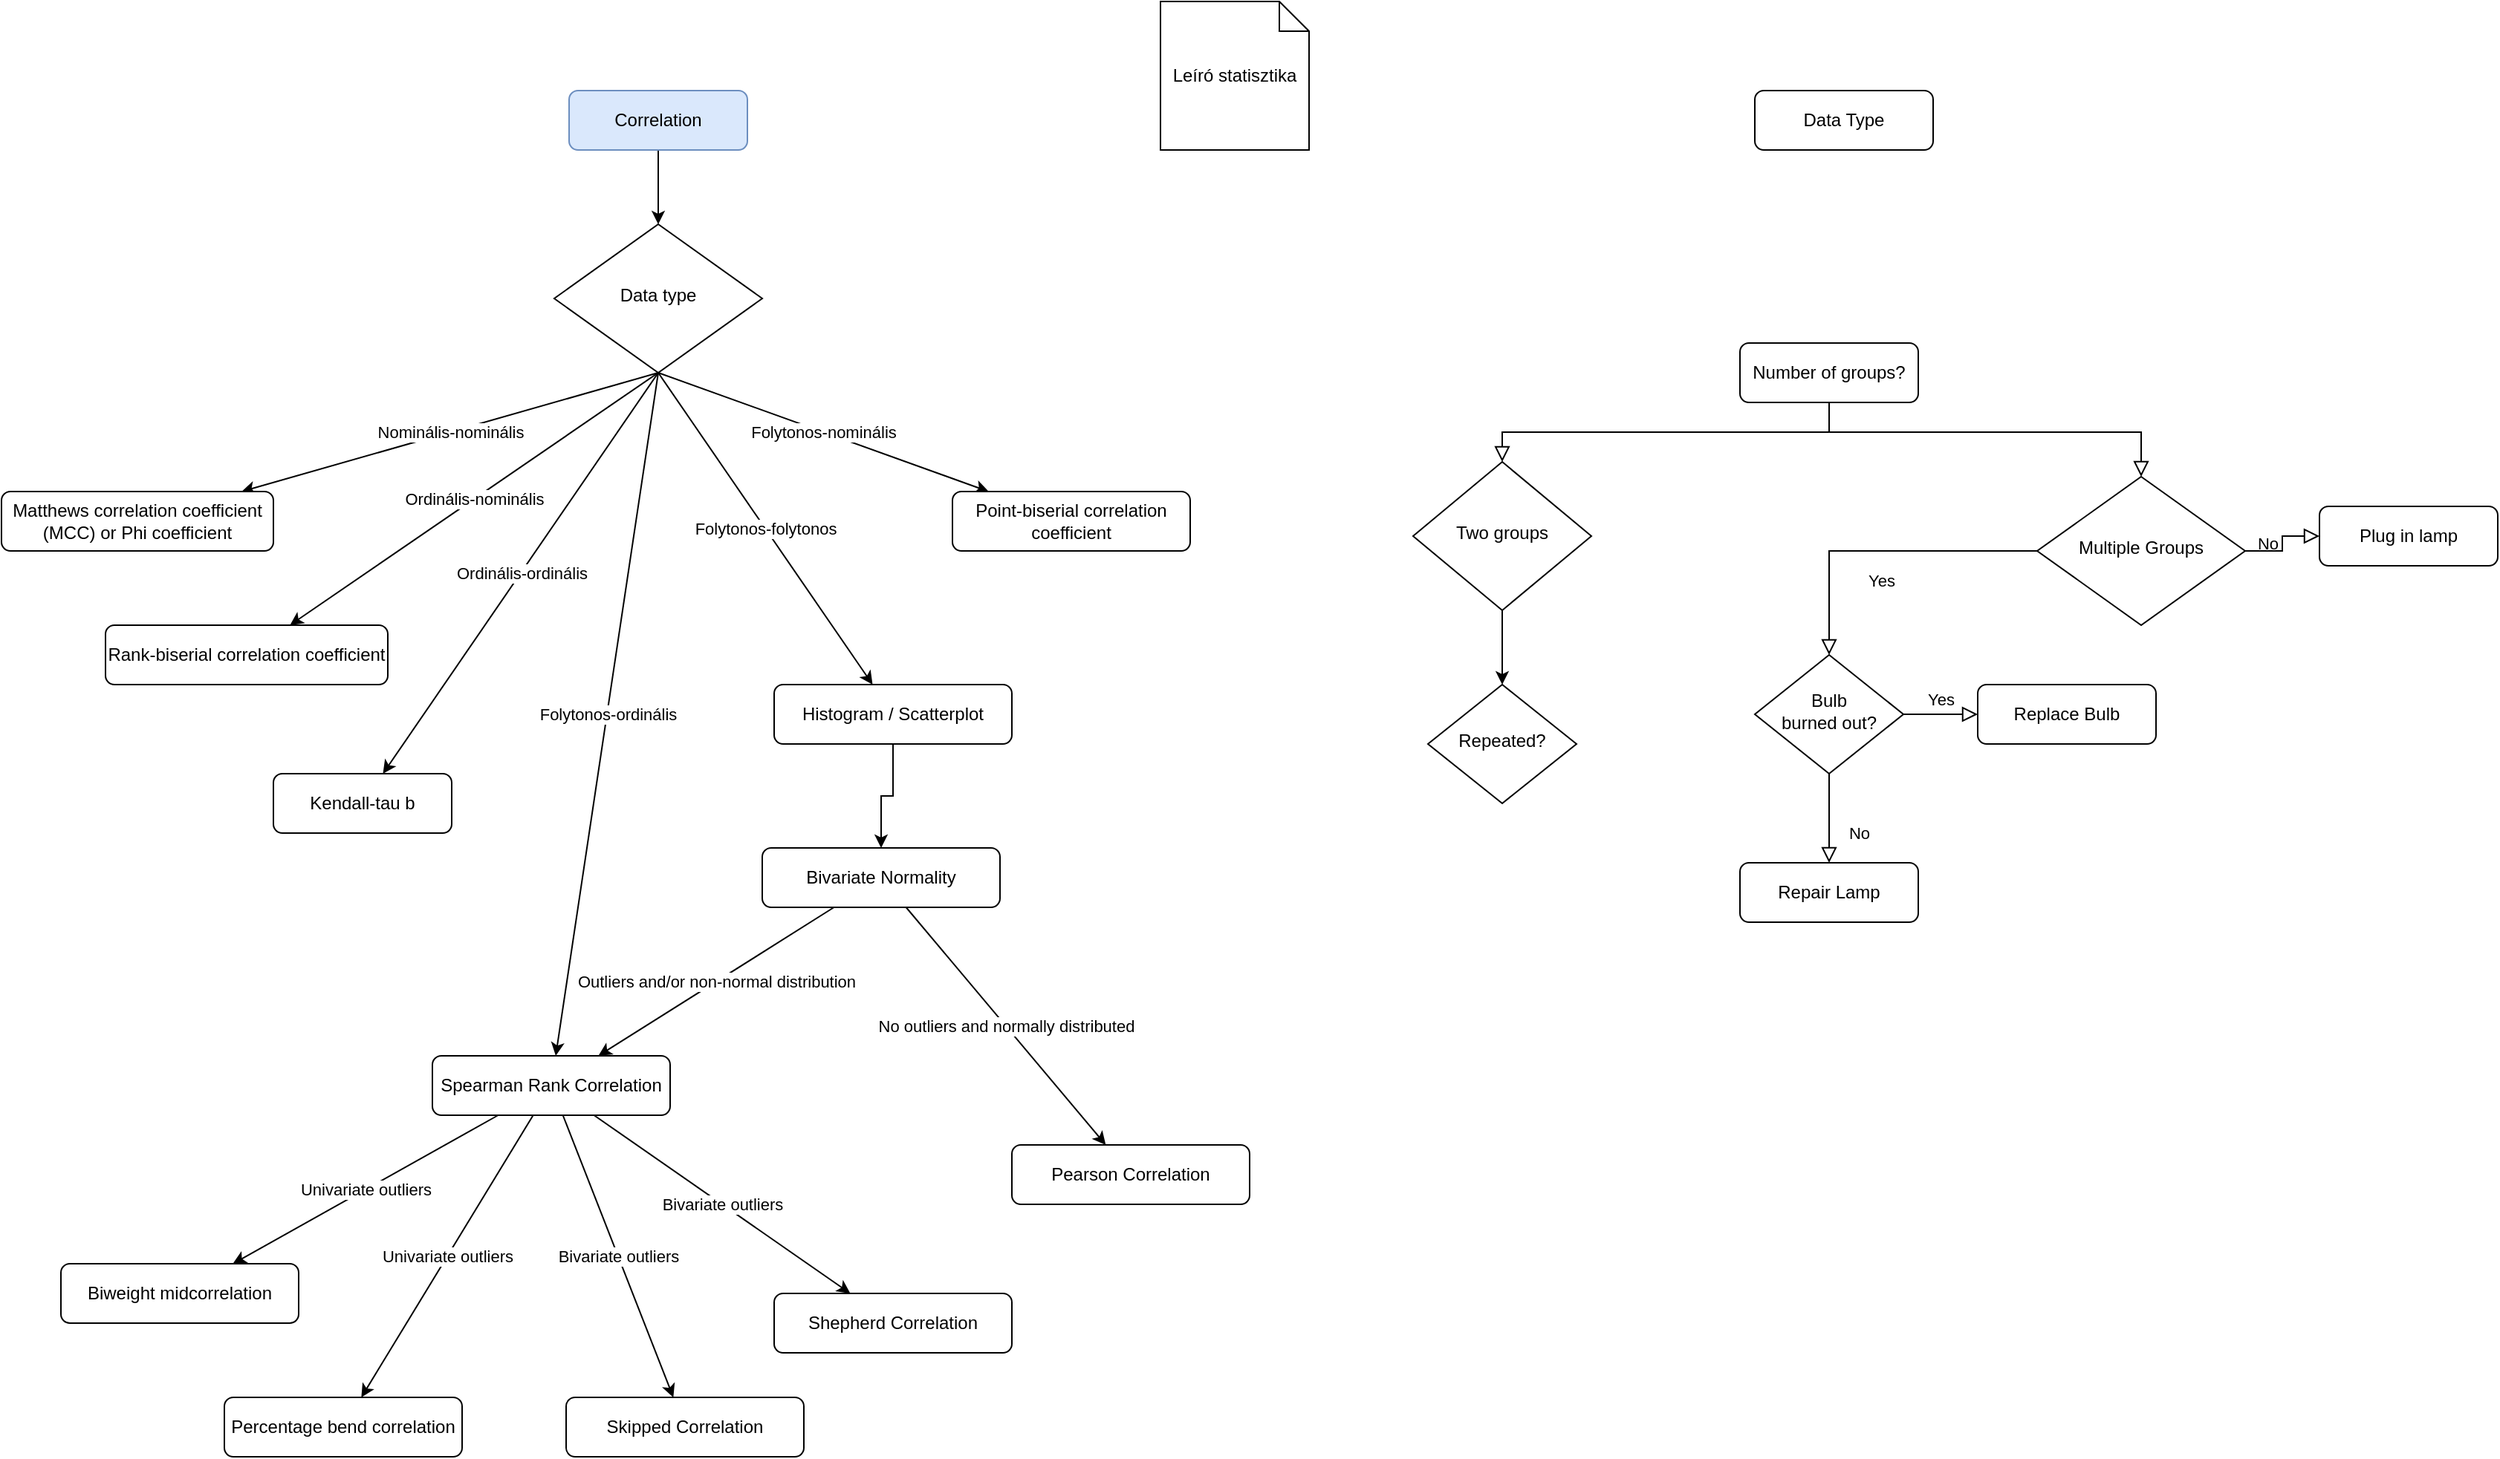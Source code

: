 <mxfile version="19.0.3" type="device" pages="2"><diagram id="C5RBs43oDa-KdzZeNtuy" name="Folyamatábra"><mxGraphModel dx="2692" dy="1818" grid="1" gridSize="10" guides="1" tooltips="1" connect="1" arrows="1" fold="1" page="1" pageScale="1" pageWidth="827" pageHeight="1169" math="0" shadow="0"><root><mxCell id="WIyWlLk6GJQsqaUBKTNV-0"/><mxCell id="WIyWlLk6GJQsqaUBKTNV-1" parent="WIyWlLk6GJQsqaUBKTNV-0"/><mxCell id="WIyWlLk6GJQsqaUBKTNV-2" value="" style="rounded=0;html=1;jettySize=auto;orthogonalLoop=1;fontSize=11;endArrow=block;endFill=0;endSize=8;strokeWidth=1;shadow=0;labelBackgroundColor=none;edgeStyle=orthogonalEdgeStyle;" parent="WIyWlLk6GJQsqaUBKTNV-1" source="WIyWlLk6GJQsqaUBKTNV-3" target="WIyWlLk6GJQsqaUBKTNV-6" edge="1"><mxGeometry relative="1" as="geometry"><Array as="points"><mxPoint x="220" y="140"/><mxPoint x="430" y="140"/></Array></mxGeometry></mxCell><mxCell id="WIyWlLk6GJQsqaUBKTNV-3" value="Number of groups?" style="rounded=1;whiteSpace=wrap;html=1;fontSize=12;glass=0;strokeWidth=1;shadow=0;" parent="WIyWlLk6GJQsqaUBKTNV-1" vertex="1"><mxGeometry x="160" y="80" width="120" height="40" as="geometry"/></mxCell><mxCell id="WIyWlLk6GJQsqaUBKTNV-4" value="Yes" style="rounded=0;html=1;jettySize=auto;orthogonalLoop=1;fontSize=11;endArrow=block;endFill=0;endSize=8;strokeWidth=1;shadow=0;labelBackgroundColor=none;edgeStyle=orthogonalEdgeStyle;" parent="WIyWlLk6GJQsqaUBKTNV-1" source="WIyWlLk6GJQsqaUBKTNV-6" target="WIyWlLk6GJQsqaUBKTNV-10" edge="1"><mxGeometry y="20" relative="1" as="geometry"><mxPoint as="offset"/></mxGeometry></mxCell><mxCell id="WIyWlLk6GJQsqaUBKTNV-5" value="No" style="edgeStyle=orthogonalEdgeStyle;rounded=0;html=1;jettySize=auto;orthogonalLoop=1;fontSize=11;endArrow=block;endFill=0;endSize=8;strokeWidth=1;shadow=0;labelBackgroundColor=none;" parent="WIyWlLk6GJQsqaUBKTNV-1" source="WIyWlLk6GJQsqaUBKTNV-6" target="WIyWlLk6GJQsqaUBKTNV-7" edge="1"><mxGeometry y="10" relative="1" as="geometry"><mxPoint as="offset"/></mxGeometry></mxCell><mxCell id="WIyWlLk6GJQsqaUBKTNV-6" value="Multiple Groups" style="rhombus;whiteSpace=wrap;html=1;shadow=0;fontFamily=Helvetica;fontSize=12;align=center;strokeWidth=1;spacing=6;spacingTop=-4;" parent="WIyWlLk6GJQsqaUBKTNV-1" vertex="1"><mxGeometry x="360" y="170" width="140" height="100" as="geometry"/></mxCell><mxCell id="WIyWlLk6GJQsqaUBKTNV-7" value="Plug in lamp" style="rounded=1;whiteSpace=wrap;html=1;fontSize=12;glass=0;strokeWidth=1;shadow=0;" parent="WIyWlLk6GJQsqaUBKTNV-1" vertex="1"><mxGeometry x="550" y="190" width="120" height="40" as="geometry"/></mxCell><mxCell id="WIyWlLk6GJQsqaUBKTNV-8" value="No" style="rounded=0;html=1;jettySize=auto;orthogonalLoop=1;fontSize=11;endArrow=block;endFill=0;endSize=8;strokeWidth=1;shadow=0;labelBackgroundColor=none;edgeStyle=orthogonalEdgeStyle;" parent="WIyWlLk6GJQsqaUBKTNV-1" source="WIyWlLk6GJQsqaUBKTNV-10" target="WIyWlLk6GJQsqaUBKTNV-11" edge="1"><mxGeometry x="0.333" y="20" relative="1" as="geometry"><mxPoint as="offset"/></mxGeometry></mxCell><mxCell id="WIyWlLk6GJQsqaUBKTNV-9" value="Yes" style="edgeStyle=orthogonalEdgeStyle;rounded=0;html=1;jettySize=auto;orthogonalLoop=1;fontSize=11;endArrow=block;endFill=0;endSize=8;strokeWidth=1;shadow=0;labelBackgroundColor=none;" parent="WIyWlLk6GJQsqaUBKTNV-1" source="WIyWlLk6GJQsqaUBKTNV-10" target="WIyWlLk6GJQsqaUBKTNV-12" edge="1"><mxGeometry y="10" relative="1" as="geometry"><mxPoint as="offset"/></mxGeometry></mxCell><mxCell id="WIyWlLk6GJQsqaUBKTNV-10" value="Bulb&lt;br&gt;burned out?" style="rhombus;whiteSpace=wrap;html=1;shadow=0;fontFamily=Helvetica;fontSize=12;align=center;strokeWidth=1;spacing=6;spacingTop=-4;" parent="WIyWlLk6GJQsqaUBKTNV-1" vertex="1"><mxGeometry x="170" y="290" width="100" height="80" as="geometry"/></mxCell><mxCell id="WIyWlLk6GJQsqaUBKTNV-11" value="Repair Lamp" style="rounded=1;whiteSpace=wrap;html=1;fontSize=12;glass=0;strokeWidth=1;shadow=0;" parent="WIyWlLk6GJQsqaUBKTNV-1" vertex="1"><mxGeometry x="160" y="430" width="120" height="40" as="geometry"/></mxCell><mxCell id="WIyWlLk6GJQsqaUBKTNV-12" value="Replace Bulb" style="rounded=1;whiteSpace=wrap;html=1;fontSize=12;glass=0;strokeWidth=1;shadow=0;" parent="WIyWlLk6GJQsqaUBKTNV-1" vertex="1"><mxGeometry x="320" y="310" width="120" height="40" as="geometry"/></mxCell><mxCell id="S0bXSv7gI_G3TldMZRhG-5" style="edgeStyle=orthogonalEdgeStyle;rounded=0;orthogonalLoop=1;jettySize=auto;html=1;" parent="WIyWlLk6GJQsqaUBKTNV-1" source="S0bXSv7gI_G3TldMZRhG-0" target="S0bXSv7gI_G3TldMZRhG-4" edge="1"><mxGeometry relative="1" as="geometry"/></mxCell><mxCell id="S0bXSv7gI_G3TldMZRhG-0" value="Two groups" style="rhombus;whiteSpace=wrap;html=1;shadow=0;fontFamily=Helvetica;fontSize=12;align=center;strokeWidth=1;spacing=6;spacingTop=-4;" parent="WIyWlLk6GJQsqaUBKTNV-1" vertex="1"><mxGeometry x="-60" y="160" width="120" height="100" as="geometry"/></mxCell><mxCell id="S0bXSv7gI_G3TldMZRhG-1" style="edgeStyle=orthogonalEdgeStyle;rounded=0;orthogonalLoop=1;jettySize=auto;html=1;exitX=0.5;exitY=1;exitDx=0;exitDy=0;" parent="WIyWlLk6GJQsqaUBKTNV-1" source="S0bXSv7gI_G3TldMZRhG-0" target="S0bXSv7gI_G3TldMZRhG-0" edge="1"><mxGeometry relative="1" as="geometry"/></mxCell><mxCell id="S0bXSv7gI_G3TldMZRhG-2" value="" style="rounded=0;html=1;jettySize=auto;orthogonalLoop=1;fontSize=11;endArrow=block;endFill=0;endSize=8;strokeWidth=1;shadow=0;labelBackgroundColor=none;edgeStyle=orthogonalEdgeStyle;exitX=0.5;exitY=1;exitDx=0;exitDy=0;" parent="WIyWlLk6GJQsqaUBKTNV-1" source="WIyWlLk6GJQsqaUBKTNV-3" target="S0bXSv7gI_G3TldMZRhG-0" edge="1"><mxGeometry relative="1" as="geometry"><mxPoint x="230" y="130" as="sourcePoint"/><mxPoint x="360" y="170" as="targetPoint"/><Array as="points"><mxPoint x="220" y="140"/><mxPoint y="140"/></Array></mxGeometry></mxCell><mxCell id="S0bXSv7gI_G3TldMZRhG-3" value="Data Type" style="rounded=1;whiteSpace=wrap;html=1;fontSize=12;glass=0;strokeWidth=1;shadow=0;" parent="WIyWlLk6GJQsqaUBKTNV-1" vertex="1"><mxGeometry x="170" y="-90" width="120" height="40" as="geometry"/></mxCell><mxCell id="S0bXSv7gI_G3TldMZRhG-4" value="Repeated?" style="rhombus;whiteSpace=wrap;html=1;shadow=0;fontFamily=Helvetica;fontSize=12;align=center;strokeWidth=1;spacing=6;spacingTop=-4;" parent="WIyWlLk6GJQsqaUBKTNV-1" vertex="1"><mxGeometry x="-50" y="310" width="100" height="80" as="geometry"/></mxCell><mxCell id="Q3u1GvXHmKYcpv6OJmbe-15" style="edgeStyle=orthogonalEdgeStyle;rounded=0;orthogonalLoop=1;jettySize=auto;html=1;" parent="WIyWlLk6GJQsqaUBKTNV-1" source="Q3u1GvXHmKYcpv6OJmbe-1" target="Q3u1GvXHmKYcpv6OJmbe-4" edge="1"><mxGeometry relative="1" as="geometry"/></mxCell><mxCell id="Q3u1GvXHmKYcpv6OJmbe-1" value="Correlation" style="rounded=1;whiteSpace=wrap;html=1;fontSize=12;glass=0;strokeWidth=1;shadow=0;fillColor=#dae8fc;strokeColor=#6c8ebf;" parent="WIyWlLk6GJQsqaUBKTNV-1" vertex="1"><mxGeometry x="-628" y="-90" width="120" height="40" as="geometry"/></mxCell><mxCell id="Q3u1GvXHmKYcpv6OJmbe-4" value="Data type" style="rhombus;whiteSpace=wrap;html=1;shadow=0;fontFamily=Helvetica;fontSize=12;align=center;strokeWidth=1;spacing=6;spacingTop=-4;" parent="WIyWlLk6GJQsqaUBKTNV-1" vertex="1"><mxGeometry x="-638" width="140" height="100" as="geometry"/></mxCell><mxCell id="Q3u1GvXHmKYcpv6OJmbe-9" value="Kendall-tau b" style="rounded=1;whiteSpace=wrap;html=1;fontSize=12;glass=0;strokeWidth=1;shadow=0;" parent="WIyWlLk6GJQsqaUBKTNV-1" vertex="1"><mxGeometry x="-827" y="370" width="120" height="40" as="geometry"/></mxCell><mxCell id="Q3u1GvXHmKYcpv6OJmbe-12" style="edgeStyle=orthogonalEdgeStyle;rounded=0;orthogonalLoop=1;jettySize=auto;html=1;exitX=0.5;exitY=1;exitDx=0;exitDy=0;" parent="WIyWlLk6GJQsqaUBKTNV-1" edge="1"><mxGeometry relative="1" as="geometry"><mxPoint x="-768" y="270" as="sourcePoint"/><mxPoint x="-768" y="270" as="targetPoint"/></mxGeometry></mxCell><mxCell id="Q3u1GvXHmKYcpv6OJmbe-16" value="" style="endArrow=classic;html=1;rounded=0;exitX=0.5;exitY=1;exitDx=0;exitDy=0;" parent="WIyWlLk6GJQsqaUBKTNV-1" source="Q3u1GvXHmKYcpv6OJmbe-4" target="Q3u1GvXHmKYcpv6OJmbe-28" edge="1"><mxGeometry relative="1" as="geometry"><mxPoint x="-470" y="150" as="sourcePoint"/><mxPoint x="-440" y="260" as="targetPoint"/></mxGeometry></mxCell><mxCell id="Q3u1GvXHmKYcpv6OJmbe-17" value="Folytonos-folytonos" style="edgeLabel;resizable=0;html=1;align=center;verticalAlign=middle;" parent="Q3u1GvXHmKYcpv6OJmbe-16" connectable="0" vertex="1"><mxGeometry relative="1" as="geometry"/></mxCell><mxCell id="Q3u1GvXHmKYcpv6OJmbe-18" value="" style="endArrow=classic;html=1;rounded=0;exitX=0.5;exitY=1;exitDx=0;exitDy=0;" parent="WIyWlLk6GJQsqaUBKTNV-1" source="Q3u1GvXHmKYcpv6OJmbe-4" target="Q3u1GvXHmKYcpv6OJmbe-31" edge="1"><mxGeometry relative="1" as="geometry"><mxPoint x="-548" y="130" as="sourcePoint"/><mxPoint x="-820" y="180" as="targetPoint"/></mxGeometry></mxCell><mxCell id="Q3u1GvXHmKYcpv6OJmbe-19" value="Nominális-nominális" style="edgeLabel;resizable=0;html=1;align=center;verticalAlign=middle;" parent="Q3u1GvXHmKYcpv6OJmbe-18" connectable="0" vertex="1"><mxGeometry relative="1" as="geometry"/></mxCell><mxCell id="Q3u1GvXHmKYcpv6OJmbe-20" value="" style="endArrow=classic;html=1;rounded=0;exitX=0.5;exitY=1;exitDx=0;exitDy=0;" parent="WIyWlLk6GJQsqaUBKTNV-1" source="Q3u1GvXHmKYcpv6OJmbe-4" target="Q3u1GvXHmKYcpv6OJmbe-30" edge="1"><mxGeometry relative="1" as="geometry"><mxPoint x="-548" y="130" as="sourcePoint"/><mxPoint x="-750" y="260" as="targetPoint"/></mxGeometry></mxCell><mxCell id="Q3u1GvXHmKYcpv6OJmbe-21" value="Ordinális-nominális" style="edgeLabel;resizable=0;html=1;align=center;verticalAlign=middle;" parent="Q3u1GvXHmKYcpv6OJmbe-20" connectable="0" vertex="1"><mxGeometry relative="1" as="geometry"/></mxCell><mxCell id="Q3u1GvXHmKYcpv6OJmbe-23" value="" style="endArrow=classic;html=1;rounded=0;exitX=0.5;exitY=1;exitDx=0;exitDy=0;" parent="WIyWlLk6GJQsqaUBKTNV-1" source="Q3u1GvXHmKYcpv6OJmbe-4" target="Q3u1GvXHmKYcpv6OJmbe-9" edge="1"><mxGeometry relative="1" as="geometry"><mxPoint x="-476" y="160" as="sourcePoint"/><mxPoint x="-598" y="290" as="targetPoint"/></mxGeometry></mxCell><mxCell id="Q3u1GvXHmKYcpv6OJmbe-24" value="Ordinális-ordinális" style="edgeLabel;resizable=0;html=1;align=center;verticalAlign=middle;" parent="Q3u1GvXHmKYcpv6OJmbe-23" connectable="0" vertex="1"><mxGeometry relative="1" as="geometry"/></mxCell><mxCell id="Q3u1GvXHmKYcpv6OJmbe-25" value="" style="endArrow=classic;html=1;rounded=0;exitX=0.5;exitY=1;exitDx=0;exitDy=0;" parent="WIyWlLk6GJQsqaUBKTNV-1" source="Q3u1GvXHmKYcpv6OJmbe-4" target="Q3u1GvXHmKYcpv6OJmbe-29" edge="1"><mxGeometry relative="1" as="geometry"><mxPoint x="-558" y="110" as="sourcePoint"/><mxPoint x="-310" y="170" as="targetPoint"/></mxGeometry></mxCell><mxCell id="Q3u1GvXHmKYcpv6OJmbe-26" value="Folytonos-nominális" style="edgeLabel;resizable=0;html=1;align=center;verticalAlign=middle;" parent="Q3u1GvXHmKYcpv6OJmbe-25" connectable="0" vertex="1"><mxGeometry relative="1" as="geometry"/></mxCell><mxCell id="Q3u1GvXHmKYcpv6OJmbe-39" style="edgeStyle=orthogonalEdgeStyle;rounded=0;orthogonalLoop=1;jettySize=auto;html=1;" parent="WIyWlLk6GJQsqaUBKTNV-1" source="Q3u1GvXHmKYcpv6OJmbe-28" target="Q3u1GvXHmKYcpv6OJmbe-38" edge="1"><mxGeometry relative="1" as="geometry"/></mxCell><mxCell id="Q3u1GvXHmKYcpv6OJmbe-28" value="Histogram / Scatterplot" style="rounded=1;whiteSpace=wrap;html=1;fontSize=12;glass=0;strokeWidth=1;shadow=0;" parent="WIyWlLk6GJQsqaUBKTNV-1" vertex="1"><mxGeometry x="-490" y="310" width="160" height="40" as="geometry"/></mxCell><mxCell id="Q3u1GvXHmKYcpv6OJmbe-29" value="Point-biserial correlation coefficient" style="rounded=1;whiteSpace=wrap;html=1;fontSize=12;glass=0;strokeWidth=1;shadow=0;" parent="WIyWlLk6GJQsqaUBKTNV-1" vertex="1"><mxGeometry x="-370" y="180" width="160" height="40" as="geometry"/></mxCell><mxCell id="Q3u1GvXHmKYcpv6OJmbe-30" value="Rank-biserial correlation coefficient" style="rounded=1;whiteSpace=wrap;html=1;fontSize=12;glass=0;strokeWidth=1;shadow=0;" parent="WIyWlLk6GJQsqaUBKTNV-1" vertex="1"><mxGeometry x="-940" y="270" width="190" height="40" as="geometry"/></mxCell><mxCell id="Q3u1GvXHmKYcpv6OJmbe-31" value="Matthews correlation coefficient (MCC) or Phi coefficient" style="rounded=1;whiteSpace=wrap;html=1;fontSize=12;glass=0;strokeWidth=1;shadow=0;" parent="WIyWlLk6GJQsqaUBKTNV-1" vertex="1"><mxGeometry x="-1010" y="180" width="183" height="40" as="geometry"/></mxCell><mxCell id="Q3u1GvXHmKYcpv6OJmbe-32" value="" style="endArrow=classic;html=1;rounded=0;exitX=0.5;exitY=1;exitDx=0;exitDy=0;" parent="WIyWlLk6GJQsqaUBKTNV-1" source="Q3u1GvXHmKYcpv6OJmbe-4" target="Q3u1GvXHmKYcpv6OJmbe-34" edge="1"><mxGeometry relative="1" as="geometry"><mxPoint x="-558" y="110" as="sourcePoint"/><mxPoint x="-580" y="530" as="targetPoint"/></mxGeometry></mxCell><mxCell id="Q3u1GvXHmKYcpv6OJmbe-33" value="Folytonos-ordinális" style="edgeLabel;resizable=0;html=1;align=center;verticalAlign=middle;" parent="Q3u1GvXHmKYcpv6OJmbe-32" connectable="0" vertex="1"><mxGeometry relative="1" as="geometry"/></mxCell><mxCell id="Q3u1GvXHmKYcpv6OJmbe-34" value="Spearman Rank Correlation" style="rounded=1;whiteSpace=wrap;html=1;fontSize=12;glass=0;strokeWidth=1;shadow=0;" parent="WIyWlLk6GJQsqaUBKTNV-1" vertex="1"><mxGeometry x="-720" y="560" width="160" height="40" as="geometry"/></mxCell><mxCell id="Q3u1GvXHmKYcpv6OJmbe-38" value="Bivariate Normality" style="rounded=1;whiteSpace=wrap;html=1;fontSize=12;glass=0;strokeWidth=1;shadow=0;" parent="WIyWlLk6GJQsqaUBKTNV-1" vertex="1"><mxGeometry x="-498" y="420" width="160" height="40" as="geometry"/></mxCell><mxCell id="Q3u1GvXHmKYcpv6OJmbe-40" value="Pearson Correlation" style="rounded=1;whiteSpace=wrap;html=1;fontSize=12;glass=0;strokeWidth=1;shadow=0;" parent="WIyWlLk6GJQsqaUBKTNV-1" vertex="1"><mxGeometry x="-330" y="620" width="160" height="40" as="geometry"/></mxCell><mxCell id="Q3u1GvXHmKYcpv6OJmbe-44" value="" style="endArrow=classic;html=1;rounded=0;" parent="WIyWlLk6GJQsqaUBKTNV-1" source="Q3u1GvXHmKYcpv6OJmbe-38" target="Q3u1GvXHmKYcpv6OJmbe-40" edge="1"><mxGeometry relative="1" as="geometry"><mxPoint x="-540" y="510" as="sourcePoint"/><mxPoint x="-246.348" y="650" as="targetPoint"/></mxGeometry></mxCell><mxCell id="Q3u1GvXHmKYcpv6OJmbe-45" value="No outliers and normally distributed" style="edgeLabel;resizable=0;html=1;align=center;verticalAlign=middle;" parent="Q3u1GvXHmKYcpv6OJmbe-44" connectable="0" vertex="1"><mxGeometry relative="1" as="geometry"/></mxCell><mxCell id="Q3u1GvXHmKYcpv6OJmbe-47" value="" style="endArrow=classic;html=1;rounded=0;" parent="WIyWlLk6GJQsqaUBKTNV-1" source="Q3u1GvXHmKYcpv6OJmbe-38" target="Q3u1GvXHmKYcpv6OJmbe-34" edge="1"><mxGeometry relative="1" as="geometry"><mxPoint x="-391.176" y="470" as="sourcePoint"/><mxPoint x="-281.824" y="600" as="targetPoint"/></mxGeometry></mxCell><mxCell id="Q3u1GvXHmKYcpv6OJmbe-48" value="Outliers and/or non-normal distribution" style="edgeLabel;resizable=0;html=1;align=center;verticalAlign=middle;" parent="Q3u1GvXHmKYcpv6OJmbe-47" connectable="0" vertex="1"><mxGeometry relative="1" as="geometry"/></mxCell><mxCell id="Q3u1GvXHmKYcpv6OJmbe-52" value="Shepherd Correlation" style="rounded=1;whiteSpace=wrap;html=1;fontSize=12;glass=0;strokeWidth=1;shadow=0;" parent="WIyWlLk6GJQsqaUBKTNV-1" vertex="1"><mxGeometry x="-490" y="720" width="160" height="40" as="geometry"/></mxCell><mxCell id="Q3u1GvXHmKYcpv6OJmbe-53" value="Skipped Correlation" style="rounded=1;whiteSpace=wrap;html=1;fontSize=12;glass=0;strokeWidth=1;shadow=0;" parent="WIyWlLk6GJQsqaUBKTNV-1" vertex="1"><mxGeometry x="-630" y="790" width="160" height="40" as="geometry"/></mxCell><mxCell id="Q3u1GvXHmKYcpv6OJmbe-54" value="Percentage bend correlation" style="rounded=1;whiteSpace=wrap;html=1;fontSize=12;glass=0;strokeWidth=1;shadow=0;" parent="WIyWlLk6GJQsqaUBKTNV-1" vertex="1"><mxGeometry x="-860" y="790" width="160" height="40" as="geometry"/></mxCell><mxCell id="Q3u1GvXHmKYcpv6OJmbe-55" value="Biweight midcorrelation" style="rounded=1;whiteSpace=wrap;html=1;fontSize=12;glass=0;strokeWidth=1;shadow=0;" parent="WIyWlLk6GJQsqaUBKTNV-1" vertex="1"><mxGeometry x="-970" y="700" width="160" height="40" as="geometry"/></mxCell><mxCell id="Q3u1GvXHmKYcpv6OJmbe-56" value="" style="endArrow=classic;html=1;rounded=0;" parent="WIyWlLk6GJQsqaUBKTNV-1" source="Q3u1GvXHmKYcpv6OJmbe-34" target="Q3u1GvXHmKYcpv6OJmbe-55" edge="1"><mxGeometry relative="1" as="geometry"><mxPoint x="-434.514" y="470" as="sourcePoint"/><mxPoint x="-613.486" y="605" as="targetPoint"/></mxGeometry></mxCell><mxCell id="Q3u1GvXHmKYcpv6OJmbe-57" value="Univariate outliers" style="edgeLabel;resizable=0;html=1;align=center;verticalAlign=middle;" parent="Q3u1GvXHmKYcpv6OJmbe-56" connectable="0" vertex="1"><mxGeometry relative="1" as="geometry"/></mxCell><mxCell id="Q3u1GvXHmKYcpv6OJmbe-58" value="" style="endArrow=classic;html=1;rounded=0;" parent="WIyWlLk6GJQsqaUBKTNV-1" source="Q3u1GvXHmKYcpv6OJmbe-34" target="Q3u1GvXHmKYcpv6OJmbe-54" edge="1"><mxGeometry relative="1" as="geometry"><mxPoint x="-685.714" y="645" as="sourcePoint"/><mxPoint x="-834.286" y="710" as="targetPoint"/></mxGeometry></mxCell><mxCell id="Q3u1GvXHmKYcpv6OJmbe-59" value="Univariate outliers" style="edgeLabel;resizable=0;html=1;align=center;verticalAlign=middle;" parent="Q3u1GvXHmKYcpv6OJmbe-58" connectable="0" vertex="1"><mxGeometry relative="1" as="geometry"/></mxCell><mxCell id="Q3u1GvXHmKYcpv6OJmbe-60" value="" style="endArrow=classic;html=1;rounded=0;" parent="WIyWlLk6GJQsqaUBKTNV-1" source="Q3u1GvXHmKYcpv6OJmbe-34" target="Q3u1GvXHmKYcpv6OJmbe-53" edge="1"><mxGeometry relative="1" as="geometry"><mxPoint x="-675.714" y="655" as="sourcePoint"/><mxPoint x="-824.286" y="720" as="targetPoint"/></mxGeometry></mxCell><mxCell id="Q3u1GvXHmKYcpv6OJmbe-61" value="Bivariate outliers" style="edgeLabel;resizable=0;html=1;align=center;verticalAlign=middle;" parent="Q3u1GvXHmKYcpv6OJmbe-60" connectable="0" vertex="1"><mxGeometry relative="1" as="geometry"/></mxCell><mxCell id="Q3u1GvXHmKYcpv6OJmbe-62" value="" style="endArrow=classic;html=1;rounded=0;" parent="WIyWlLk6GJQsqaUBKTNV-1" source="Q3u1GvXHmKYcpv6OJmbe-34" target="Q3u1GvXHmKYcpv6OJmbe-52" edge="1"><mxGeometry relative="1" as="geometry"><mxPoint x="-629.744" y="645" as="sourcePoint"/><mxPoint x="-550.256" y="800" as="targetPoint"/></mxGeometry></mxCell><mxCell id="Q3u1GvXHmKYcpv6OJmbe-63" value="Bivariate outliers" style="edgeLabel;resizable=0;html=1;align=center;verticalAlign=middle;" parent="Q3u1GvXHmKYcpv6OJmbe-62" connectable="0" vertex="1"><mxGeometry relative="1" as="geometry"/></mxCell><mxCell id="Q3u1GvXHmKYcpv6OJmbe-64" value="Leíró statisztika" style="shape=note;size=20;whiteSpace=wrap;html=1;" parent="WIyWlLk6GJQsqaUBKTNV-1" vertex="1"><mxGeometry x="-230" y="-150" width="100" height="100" as="geometry"/></mxCell></root></mxGraphModel></diagram><diagram id="54FkBte5nA8gsaQyQgha" name="Class Diagram"><mxGraphModel dx="2714" dy="3518" grid="1" gridSize="10" guides="1" tooltips="1" connect="1" arrows="1" fold="1" page="1" pageScale="1" pageWidth="827" pageHeight="1169" math="0" shadow="0"><root><mxCell id="0"/><mxCell id="1" parent="0"/><mxCell id="wn9AVAqf0Pd-0kdZdf99-26" value="absztrakt osztályba minden metódus privát" style="shape=note;size=20;whiteSpace=wrap;html=1;" parent="1" vertex="1"><mxGeometry x="1090" y="-1820" width="160" height="146" as="geometry"/></mxCell><mxCell id="wn9AVAqf0Pd-0kdZdf99-9" value="FÜGG: eloszlás, adattípus, kigró érték" style="shape=note;size=20;whiteSpace=wrap;html=1;" parent="1" vertex="1"><mxGeometry x="790" y="-1175" width="200" height="80" as="geometry"/></mxCell><mxCell id="mlBfgp405peT9ixER3Lv-8" style="edgeStyle=orthogonalEdgeStyle;rounded=0;orthogonalLoop=1;jettySize=auto;html=1;" parent="1" source="mlBfgp405peT9ixER3Lv-1" target="mlBfgp405peT9ixER3Lv-6" edge="1"><mxGeometry relative="1" as="geometry"><Array as="points"><mxPoint x="-20" y="250"/><mxPoint x="-20" y="290"/></Array></mxGeometry></mxCell><mxCell id="mlBfgp405peT9ixER3Lv-1" value="AbstractLogger" style="swimlane;fontStyle=3;align=center;verticalAlign=top;childLayout=stackLayout;horizontal=1;startSize=26;horizontalStack=0;resizeParent=1;resizeParentMax=0;resizeLast=0;collapsible=1;marginBottom=0;" parent="1" vertex="1"><mxGeometry x="10" y="240" width="250" height="112" as="geometry"/></mxCell><mxCell id="mlBfgp405peT9ixER3Lv-2" value="- _levels: HashSet&lt;LogLevel&gt; &lt;&lt;readonly&gt;&gt;" style="text;strokeColor=none;fillColor=none;align=left;verticalAlign=top;spacingLeft=4;spacingRight=4;overflow=hidden;rotatable=0;points=[[0,0.5],[1,0.5]];portConstraint=eastwest;" parent="mlBfgp405peT9ixER3Lv-1" vertex="1"><mxGeometry y="26" width="250" height="26" as="geometry"/></mxCell><mxCell id="mlBfgp405peT9ixER3Lv-3" value="" style="line;strokeWidth=1;fillColor=none;align=left;verticalAlign=middle;spacingTop=-1;spacingLeft=3;spacingRight=3;rotatable=0;labelPosition=right;points=[];portConstraint=eastwest;" parent="mlBfgp405peT9ixER3Lv-1" vertex="1"><mxGeometry y="52" width="250" height="8" as="geometry"/></mxCell><mxCell id="mlBfgp405peT9ixER3Lv-4" value="# SafeLog(LogLevel, string): void" style="text;strokeColor=none;fillColor=none;align=left;verticalAlign=top;spacingLeft=4;spacingRight=4;overflow=hidden;rotatable=0;points=[[0,0.5],[1,0.5]];portConstraint=eastwest;fontStyle=2" parent="mlBfgp405peT9ixER3Lv-1" vertex="1"><mxGeometry y="60" width="250" height="26" as="geometry"/></mxCell><mxCell id="mlBfgp405peT9ixER3Lv-10" value="- WithLevel(LogLevel, Action): void" style="text;strokeColor=none;fillColor=none;align=left;verticalAlign=top;spacingLeft=4;spacingRight=4;overflow=hidden;rotatable=0;points=[[0,0.5],[1,0.5]];portConstraint=eastwest;" parent="mlBfgp405peT9ixER3Lv-1" vertex="1"><mxGeometry y="86" width="250" height="26" as="geometry"/></mxCell><mxCell id="mlBfgp405peT9ixER3Lv-5" value="&lt;p style=&quot;margin:0px;margin-top:4px;text-align:center;&quot;&gt;&lt;i&gt;&amp;lt;&amp;lt;Interface&amp;gt;&amp;gt;&lt;/i&gt;&lt;br&gt;&lt;b&gt;ILogger&lt;/b&gt;&lt;/p&gt;&lt;hr size=&quot;1&quot;&gt;&lt;p style=&quot;margin:0px;margin-left:4px;&quot;&gt;&lt;span style=&quot;background-color: initial;&quot;&gt;+ Log(LogLevel, string): void&lt;/span&gt;&lt;br&gt;&lt;/p&gt;" style="verticalAlign=top;align=left;overflow=fill;fontSize=12;fontFamily=Helvetica;html=1;" parent="1" vertex="1"><mxGeometry x="-60" y="130" width="190" height="70" as="geometry"/></mxCell><mxCell id="mlBfgp405peT9ixER3Lv-7" value="" style="endArrow=block;dashed=1;endFill=0;endSize=12;html=1;rounded=0;" parent="1" source="mlBfgp405peT9ixER3Lv-1" target="mlBfgp405peT9ixER3Lv-5" edge="1"><mxGeometry width="160" relative="1" as="geometry"><mxPoint x="330" y="230" as="sourcePoint"/><mxPoint x="490" y="230" as="targetPoint"/></mxGeometry></mxCell><mxCell id="mlBfgp405peT9ixER3Lv-11" value="ConsoleLogger" style="swimlane;fontStyle=1;align=center;verticalAlign=top;childLayout=stackLayout;horizontal=1;startSize=26;horizontalStack=0;resizeParent=1;resizeParentMax=0;resizeLast=0;collapsible=1;marginBottom=0;" parent="1" vertex="1"><mxGeometry x="-100" y="400" width="250" height="60" as="geometry"/></mxCell><mxCell id="mlBfgp405peT9ixER3Lv-13" value="" style="line;strokeWidth=1;fillColor=none;align=left;verticalAlign=middle;spacingTop=-1;spacingLeft=3;spacingRight=3;rotatable=0;labelPosition=right;points=[];portConstraint=eastwest;" parent="mlBfgp405peT9ixER3Lv-11" vertex="1"><mxGeometry y="26" width="250" height="8" as="geometry"/></mxCell><mxCell id="mlBfgp405peT9ixER3Lv-15" value="- FormatMessage(LogLevel, Action): void" style="text;strokeColor=none;fillColor=none;align=left;verticalAlign=top;spacingLeft=4;spacingRight=4;overflow=hidden;rotatable=0;points=[[0,0.5],[1,0.5]];portConstraint=eastwest;" parent="mlBfgp405peT9ixER3Lv-11" vertex="1"><mxGeometry y="34" width="250" height="26" as="geometry"/></mxCell><mxCell id="mlBfgp405peT9ixER3Lv-16" value="Extends" style="endArrow=block;endSize=16;endFill=0;html=1;rounded=0;" parent="1" source="mlBfgp405peT9ixER3Lv-11" target="mlBfgp405peT9ixER3Lv-1" edge="1"><mxGeometry width="160" relative="1" as="geometry"><mxPoint x="110" y="330" as="sourcePoint"/><mxPoint x="270" y="330" as="targetPoint"/></mxGeometry></mxCell><mxCell id="mlBfgp405peT9ixER3Lv-18" value="Logger" style="swimlane;fillColor=#d5e8d4;strokeColor=#82b366;" parent="1" vertex="1"><mxGeometry x="-190" y="103" width="480" height="420" as="geometry"/></mxCell><mxCell id="mlBfgp405peT9ixER3Lv-6" value="&lt;p style=&quot;margin:0px;margin-top:4px;text-align:center;&quot;&gt;&lt;i&gt;&amp;lt;&amp;lt;enum&amp;gt;&amp;gt;&lt;/i&gt;&lt;br&gt;&lt;b&gt;LogLevel&lt;/b&gt;&lt;/p&gt;&lt;hr size=&quot;1&quot;&gt;&lt;p style=&quot;margin:0px;margin-left:4px;&quot;&gt;&lt;span style=&quot;background-color: initial;&quot;&gt;INFO&lt;/span&gt;&lt;/p&gt;&lt;p style=&quot;margin:0px;margin-left:4px;&quot;&gt;&lt;span style=&quot;background-color: initial;&quot;&gt;DEBUG&lt;/span&gt;&lt;/p&gt;&lt;p style=&quot;margin:0px;margin-left:4px;&quot;&gt;&lt;span style=&quot;background-color: initial;&quot;&gt;WARNING&lt;/span&gt;&lt;/p&gt;&lt;p style=&quot;margin:0px;margin-left:4px;&quot;&gt;ERROR&lt;/p&gt;" style="verticalAlign=top;align=left;overflow=fill;fontSize=12;fontFamily=Helvetica;html=1;" parent="mlBfgp405peT9ixER3Lv-18" vertex="1"><mxGeometry x="20" y="132" width="110" height="110" as="geometry"/></mxCell><mxCell id="mlBfgp405peT9ixER3Lv-50" value="Extends" style="endArrow=block;endSize=16;endFill=0;html=1;rounded=0;" parent="1" source="mlBfgp405peT9ixER3Lv-41" target="mlBfgp405peT9ixER3Lv-45" edge="1"><mxGeometry width="160" relative="1" as="geometry"><mxPoint x="224.627" y="790" as="sourcePoint"/><mxPoint x="264.03" y="742" as="targetPoint"/></mxGeometry></mxCell><mxCell id="mlBfgp405peT9ixER3Lv-41" value="FileHandler" style="swimlane;fontStyle=1;align=center;verticalAlign=top;childLayout=stackLayout;horizontal=1;startSize=26;horizontalStack=0;resizeParent=1;resizeParentMax=0;resizeLast=0;collapsible=1;marginBottom=0;fillColor=#d5e8d4;strokeColor=#82b366;" parent="1" vertex="1"><mxGeometry x="870" y="362" width="250" height="34" as="geometry"/></mxCell><mxCell id="mlBfgp405peT9ixER3Lv-42" value="" style="line;strokeWidth=1;fillColor=none;align=left;verticalAlign=middle;spacingTop=-1;spacingLeft=3;spacingRight=3;rotatable=0;labelPosition=right;points=[];portConstraint=eastwest;" parent="mlBfgp405peT9ixER3Lv-41" vertex="1"><mxGeometry y="26" width="250" height="8" as="geometry"/></mxCell><mxCell id="mlBfgp405peT9ixER3Lv-67" style="edgeStyle=orthogonalEdgeStyle;rounded=0;orthogonalLoop=1;jettySize=auto;html=1;" parent="1" source="mlBfgp405peT9ixER3Lv-45" target="mlBfgp405peT9ixER3Lv-22" edge="1"><mxGeometry relative="1" as="geometry"/></mxCell><mxCell id="mlBfgp405peT9ixER3Lv-45" value="AbstractFileHandler" style="swimlane;fontStyle=3;align=center;verticalAlign=top;childLayout=stackLayout;horizontal=1;startSize=26;horizontalStack=0;resizeParent=1;resizeParentMax=0;resizeLast=0;collapsible=1;marginBottom=0;fillColor=#d5e8d4;strokeColor=#82b366;" parent="1" vertex="1"><mxGeometry x="840" y="130" width="280" height="164" as="geometry"/></mxCell><mxCell id="mlBfgp405peT9ixER3Lv-54" value="- _fileName: string" style="text;strokeColor=none;fillColor=none;align=left;verticalAlign=top;spacingLeft=4;spacingRight=4;overflow=hidden;rotatable=0;points=[[0,0.5],[1,0.5]];portConstraint=eastwest;" parent="mlBfgp405peT9ixER3Lv-45" vertex="1"><mxGeometry y="26" width="280" height="26" as="geometry"/></mxCell><mxCell id="mlBfgp405peT9ixER3Lv-47" value="" style="line;strokeWidth=1;fillColor=none;align=left;verticalAlign=middle;spacingTop=-1;spacingLeft=3;spacingRight=3;rotatable=0;labelPosition=right;points=[];portConstraint=eastwest;" parent="mlBfgp405peT9ixER3Lv-45" vertex="1"><mxGeometry y="52" width="280" height="8" as="geometry"/></mxCell><mxCell id="mlBfgp405peT9ixER3Lv-55" value="# CreateFile(string): void" style="text;strokeColor=none;fillColor=none;align=left;verticalAlign=top;spacingLeft=4;spacingRight=4;overflow=hidden;rotatable=0;points=[[0,0.5],[1,0.5]];portConstraint=eastwest;" parent="mlBfgp405peT9ixER3Lv-45" vertex="1"><mxGeometry y="60" width="280" height="26" as="geometry"/></mxCell><mxCell id="mlBfgp405peT9ixER3Lv-49" value="# CreateDirectory(string): void" style="text;strokeColor=none;fillColor=none;align=left;verticalAlign=top;spacingLeft=4;spacingRight=4;overflow=hidden;rotatable=0;points=[[0,0.5],[1,0.5]];portConstraint=eastwest;" parent="mlBfgp405peT9ixER3Lv-45" vertex="1"><mxGeometry y="86" width="280" height="26" as="geometry"/></mxCell><mxCell id="mlBfgp405peT9ixER3Lv-53" value="# Open(string): void" style="text;strokeColor=none;fillColor=none;align=left;verticalAlign=top;spacingLeft=4;spacingRight=4;overflow=hidden;rotatable=0;points=[[0,0.5],[1,0.5]];portConstraint=eastwest;fontStyle=0" parent="mlBfgp405peT9ixER3Lv-45" vertex="1"><mxGeometry y="112" width="280" height="26" as="geometry"/></mxCell><mxCell id="mlBfgp405peT9ixER3Lv-58" value="# SaveFigure(string, int): void" style="text;strokeColor=none;fillColor=none;align=left;verticalAlign=top;spacingLeft=4;spacingRight=4;overflow=hidden;rotatable=0;points=[[0,0.5],[1,0.5]];portConstraint=eastwest;fontStyle=0" parent="mlBfgp405peT9ixER3Lv-45" vertex="1"><mxGeometry y="138" width="280" height="26" as="geometry"/></mxCell><mxCell id="mlBfgp405peT9ixER3Lv-20" value="&lt;p style=&quot;margin:0px;margin-top:4px;text-align:center;&quot;&gt;&lt;i&gt;&amp;lt;&amp;lt;Interface&amp;gt;&amp;gt;&lt;/i&gt;&lt;br&gt;&lt;b&gt;IWriter&lt;/b&gt;&lt;/p&gt;&lt;hr size=&quot;1&quot;&gt;&lt;p style=&quot;margin:0px;margin-left:4px;&quot;&gt;&lt;span style=&quot;background-color: initial;&quot;&gt;+ Write(FormatLevel, string): void&lt;/span&gt;&lt;br&gt;&lt;/p&gt;" style="verticalAlign=top;align=left;overflow=fill;fontSize=12;fontFamily=Helvetica;html=1;fillColor=#d5e8d4;strokeColor=#82b366;" parent="1" vertex="1"><mxGeometry x="445" y="120" width="190" height="70" as="geometry"/></mxCell><mxCell id="mlBfgp405peT9ixER3Lv-28" value="" style="endArrow=block;dashed=1;endFill=0;endSize=12;html=1;rounded=0;" parent="1" source="mlBfgp405peT9ixER3Lv-22" target="mlBfgp405peT9ixER3Lv-20" edge="1"><mxGeometry width="160" relative="1" as="geometry"><mxPoint x="82.252" y="220" as="sourcePoint"/><mxPoint x="51.718" y="180" as="targetPoint"/></mxGeometry></mxCell><mxCell id="mlBfgp405peT9ixER3Lv-22" value="AbstractWriter" style="swimlane;fontStyle=3;align=center;verticalAlign=top;childLayout=stackLayout;horizontal=1;startSize=26;horizontalStack=0;resizeParent=1;resizeParentMax=0;resizeLast=0;collapsible=1;marginBottom=0;fillColor=#d5e8d4;strokeColor=#82b366;" parent="1" vertex="1"><mxGeometry x="480" y="225" width="280" height="138" as="geometry"/></mxCell><mxCell id="mlBfgp405peT9ixER3Lv-23" value="- _levels: HashSet&lt;FormatLevel&gt; &lt;&lt;readonly&gt;&gt;" style="text;strokeColor=none;fillColor=none;align=left;verticalAlign=top;spacingLeft=4;spacingRight=4;overflow=hidden;rotatable=0;points=[[0,0.5],[1,0.5]];portConstraint=eastwest;" parent="mlBfgp405peT9ixER3Lv-22" vertex="1"><mxGeometry y="26" width="280" height="26" as="geometry"/></mxCell><mxCell id="mlBfgp405peT9ixER3Lv-57" value="- _fileHandler: FileHandler &lt;&lt;readonly&gt;&gt;" style="text;strokeColor=none;fillColor=none;align=left;verticalAlign=top;spacingLeft=4;spacingRight=4;overflow=hidden;rotatable=0;points=[[0,0.5],[1,0.5]];portConstraint=eastwest;" parent="mlBfgp405peT9ixER3Lv-22" vertex="1"><mxGeometry y="52" width="280" height="26" as="geometry"/></mxCell><mxCell id="mlBfgp405peT9ixER3Lv-24" value="" style="line;strokeWidth=1;fillColor=none;align=left;verticalAlign=middle;spacingTop=-1;spacingLeft=3;spacingRight=3;rotatable=0;labelPosition=right;points=[];portConstraint=eastwest;" parent="mlBfgp405peT9ixER3Lv-22" vertex="1"><mxGeometry y="78" width="280" height="8" as="geometry"/></mxCell><mxCell id="mlBfgp405peT9ixER3Lv-25" value="# SafeWrite(FormatLevel, string): void" style="text;strokeColor=none;fillColor=none;align=left;verticalAlign=top;spacingLeft=4;spacingRight=4;overflow=hidden;rotatable=0;points=[[0,0.5],[1,0.5]];portConstraint=eastwest;fontStyle=2" parent="mlBfgp405peT9ixER3Lv-22" vertex="1"><mxGeometry y="86" width="280" height="26" as="geometry"/></mxCell><mxCell id="mlBfgp405peT9ixER3Lv-26" value="- WithLevel(LogLevel, Action): void" style="text;strokeColor=none;fillColor=none;align=left;verticalAlign=top;spacingLeft=4;spacingRight=4;overflow=hidden;rotatable=0;points=[[0,0.5],[1,0.5]];portConstraint=eastwest;" parent="mlBfgp405peT9ixER3Lv-22" vertex="1"><mxGeometry y="112" width="280" height="26" as="geometry"/></mxCell><mxCell id="mlBfgp405peT9ixER3Lv-29" value="DissertationWriter" style="swimlane;fontStyle=1;align=center;verticalAlign=top;childLayout=stackLayout;horizontal=1;startSize=26;horizontalStack=0;resizeParent=1;resizeParentMax=0;resizeLast=0;collapsible=1;marginBottom=0;fillColor=#d5e8d4;strokeColor=#82b366;" parent="1" vertex="1"><mxGeometry x="415" y="396" width="250" height="86" as="geometry"/></mxCell><mxCell id="mlBfgp405peT9ixER3Lv-30" value="" style="line;strokeWidth=1;fillColor=none;align=left;verticalAlign=middle;spacingTop=-1;spacingLeft=3;spacingRight=3;rotatable=0;labelPosition=right;points=[];portConstraint=eastwest;" parent="mlBfgp405peT9ixER3Lv-29" vertex="1"><mxGeometry y="26" width="250" height="8" as="geometry"/></mxCell><mxCell id="mlBfgp405peT9ixER3Lv-31" value="- FormatMessage(LogLevel, Action): void" style="text;strokeColor=none;fillColor=none;align=left;verticalAlign=top;spacingLeft=4;spacingRight=4;overflow=hidden;rotatable=0;points=[[0,0.5],[1,0.5]];portConstraint=eastwest;" parent="mlBfgp405peT9ixER3Lv-29" vertex="1"><mxGeometry y="34" width="250" height="26" as="geometry"/></mxCell><mxCell id="mlBfgp405peT9ixER3Lv-33" value="- FormatMathMessage(LogLevel, Action): void" style="text;strokeColor=none;fillColor=none;align=left;verticalAlign=top;spacingLeft=4;spacingRight=4;overflow=hidden;rotatable=0;points=[[0,0.5],[1,0.5]];portConstraint=eastwest;" parent="mlBfgp405peT9ixER3Lv-29" vertex="1"><mxGeometry y="60" width="250" height="26" as="geometry"/></mxCell><mxCell id="mlBfgp405peT9ixER3Lv-21" value="&lt;p style=&quot;margin:0px;margin-top:4px;text-align:center;&quot;&gt;&lt;i&gt;&amp;lt;&amp;lt;enum&amp;gt;&amp;gt;&lt;/i&gt;&lt;br&gt;&lt;b&gt;FormatLevel&lt;/b&gt;&lt;/p&gt;&lt;hr size=&quot;1&quot;&gt;&lt;p style=&quot;margin:0px;margin-left:4px;&quot;&gt;&lt;span style=&quot;background-color: initial;&quot;&gt;TEXT&lt;/span&gt;&lt;/p&gt;&lt;p style=&quot;margin:0px;margin-left:4px;&quot;&gt;&lt;span style=&quot;background-color: initial;&quot;&gt;HEADING&lt;/span&gt;&lt;/p&gt;&lt;p style=&quot;margin:0px;margin-left:4px;&quot;&gt;&lt;span style=&quot;background-color: initial;&quot;&gt;MATH&lt;/span&gt;&lt;/p&gt;" style="verticalAlign=top;align=left;overflow=fill;fontSize=12;fontFamily=Helvetica;html=1;fillColor=#d5e8d4;strokeColor=#82b366;" parent="1" vertex="1"><mxGeometry x="330" y="269" width="110" height="94" as="geometry"/></mxCell><mxCell id="mlBfgp405peT9ixER3Lv-32" value="Extends" style="endArrow=block;endSize=16;endFill=0;html=1;rounded=0;" parent="1" source="mlBfgp405peT9ixER3Lv-29" target="mlBfgp405peT9ixER3Lv-22" edge="1"><mxGeometry width="160" relative="1" as="geometry"><mxPoint x="39.627" y="380" as="sourcePoint"/><mxPoint x="79.03" y="332" as="targetPoint"/></mxGeometry></mxCell><mxCell id="mlBfgp405peT9ixER3Lv-27" style="edgeStyle=orthogonalEdgeStyle;rounded=0;orthogonalLoop=1;jettySize=auto;html=1;" parent="1" source="mlBfgp405peT9ixER3Lv-22" target="mlBfgp405peT9ixER3Lv-21" edge="1"><mxGeometry relative="1" as="geometry"/></mxCell><mxCell id="mlBfgp405peT9ixER3Lv-68" value="&lt;p style=&quot;margin:0px;margin-top:4px;text-align:center;&quot;&gt;&lt;i&gt;&amp;lt;&amp;lt;Interface&amp;gt;&amp;gt;&lt;/i&gt;&lt;br&gt;&lt;b&gt;IVisualize&lt;/b&gt;&lt;/p&gt;&lt;hr size=&quot;1&quot;&gt;&lt;p style=&quot;margin:0px;margin-left:4px;&quot;&gt;&lt;span style=&quot;background-color: initial;&quot;&gt;+ Plot(Data, Data&lt;/span&gt;&lt;span style=&quot;background-color: initial;&quot;&gt;): void&lt;/span&gt;&lt;br&gt;&lt;/p&gt;" style="verticalAlign=top;align=left;overflow=fill;fontSize=12;fontFamily=Helvetica;html=1;fillColor=#d5e8d4;strokeColor=#82b366;" parent="1" vertex="1"><mxGeometry x="662.5" y="-510" width="360" height="70" as="geometry"/></mxCell><mxCell id="mlBfgp405peT9ixER3Lv-83" style="edgeStyle=orthogonalEdgeStyle;rounded=0;orthogonalLoop=1;jettySize=auto;html=1;" parent="1" source="mlBfgp405peT9ixER3Lv-69" target="mlBfgp405peT9ixER3Lv-82" edge="1"><mxGeometry relative="1" as="geometry"/></mxCell><mxCell id="mlBfgp405peT9ixER3Lv-69" value="AbstractVisualization" style="swimlane;fontStyle=3;align=center;verticalAlign=top;childLayout=stackLayout;horizontal=1;startSize=26;horizontalStack=0;resizeParent=1;resizeParentMax=0;resizeLast=0;collapsible=1;marginBottom=0;fillColor=#d5e8d4;strokeColor=#82b366;" parent="1" vertex="1"><mxGeometry x="635" y="-370" width="425" height="190" as="geometry"/></mxCell><mxCell id="mlBfgp405peT9ixER3Lv-70" value="- _plotTypes: HashSet&lt;FigureType&gt; &lt;&lt;readonly&gt;&gt;" style="text;strokeColor=none;fillColor=none;align=left;verticalAlign=top;spacingLeft=4;spacingRight=4;overflow=hidden;rotatable=0;points=[[0,0.5],[1,0.5]];portConstraint=eastwest;" parent="mlBfgp405peT9ixER3Lv-69" vertex="1"><mxGeometry y="26" width="425" height="26" as="geometry"/></mxCell><mxCell id="mlBfgp405peT9ixER3Lv-86" value="- _fileHandler: FileHandler &lt;&lt;readonly&gt;&gt;" style="text;strokeColor=none;fillColor=none;align=left;verticalAlign=top;spacingLeft=4;spacingRight=4;overflow=hidden;rotatable=0;points=[[0,0.5],[1,0.5]];portConstraint=eastwest;" parent="mlBfgp405peT9ixER3Lv-69" vertex="1"><mxGeometry y="52" width="425" height="26" as="geometry"/></mxCell><mxCell id="mlBfgp405peT9ixER3Lv-85" value="- _logger: ILogger&lt;&lt;readonly&gt;&gt;" style="text;strokeColor=none;fillColor=none;align=left;verticalAlign=top;spacingLeft=4;spacingRight=4;overflow=hidden;rotatable=0;points=[[0,0.5],[1,0.5]];portConstraint=eastwest;" parent="mlBfgp405peT9ixER3Lv-69" vertex="1"><mxGeometry y="78" width="425" height="26" as="geometry"/></mxCell><mxCell id="mlBfgp405peT9ixER3Lv-72" value="" style="line;strokeWidth=1;fillColor=none;align=left;verticalAlign=middle;spacingTop=-1;spacingLeft=3;spacingRight=3;rotatable=0;labelPosition=right;points=[];portConstraint=eastwest;" parent="mlBfgp405peT9ixER3Lv-69" vertex="1"><mxGeometry y="104" width="425" height="8" as="geometry"/></mxCell><mxCell id="mlBfgp405peT9ixER3Lv-73" value="# SafePlot(Data, Data): void" style="text;strokeColor=none;fillColor=none;align=left;verticalAlign=top;spacingLeft=4;spacingRight=4;overflow=hidden;rotatable=0;points=[[0,0.5],[1,0.5]];portConstraint=eastwest;fontStyle=2" parent="mlBfgp405peT9ixER3Lv-69" vertex="1"><mxGeometry y="112" width="425" height="26" as="geometry"/></mxCell><mxCell id="mlBfgp405peT9ixER3Lv-84" value="- WithFigureType(FigureType, Action): void" style="text;strokeColor=none;fillColor=none;align=left;verticalAlign=top;spacingLeft=4;spacingRight=4;overflow=hidden;rotatable=0;points=[[0,0.5],[1,0.5]];portConstraint=eastwest;" parent="mlBfgp405peT9ixER3Lv-69" vertex="1"><mxGeometry y="138" width="425" height="26" as="geometry"/></mxCell><mxCell id="mlBfgp405peT9ixER3Lv-74" value="- IsPlotCorrect(Data, Data): void" style="text;strokeColor=none;fillColor=none;align=left;verticalAlign=top;spacingLeft=4;spacingRight=4;overflow=hidden;rotatable=0;points=[[0,0.5],[1,0.5]];portConstraint=eastwest;fontStyle=0" parent="mlBfgp405peT9ixER3Lv-69" vertex="1"><mxGeometry y="164" width="425" height="26" as="geometry"/></mxCell><mxCell id="mlBfgp405peT9ixER3Lv-76" value="" style="endArrow=block;dashed=1;endFill=0;endSize=12;html=1;rounded=0;" parent="1" source="mlBfgp405peT9ixER3Lv-69" target="mlBfgp405peT9ixER3Lv-68" edge="1"><mxGeometry width="160" relative="1" as="geometry"><mxPoint x="610" y="-20" as="sourcePoint"/><mxPoint x="770" y="-20" as="targetPoint"/></mxGeometry></mxCell><mxCell id="mlBfgp405peT9ixER3Lv-77" value="Extends" style="endArrow=block;endSize=16;endFill=0;html=1;rounded=0;" parent="1" source="mlBfgp405peT9ixER3Lv-78" target="mlBfgp405peT9ixER3Lv-69" edge="1"><mxGeometry width="160" relative="1" as="geometry"><mxPoint x="890" y="-80" as="sourcePoint"/><mxPoint x="976.28" y="-110" as="targetPoint"/></mxGeometry></mxCell><mxCell id="mlBfgp405peT9ixER3Lv-78" value="Visualization" style="swimlane;fontStyle=1;align=center;verticalAlign=top;childLayout=stackLayout;horizontal=1;startSize=26;horizontalStack=0;resizeParent=1;resizeParentMax=0;resizeLast=0;collapsible=1;marginBottom=0;fillColor=#d5e8d4;strokeColor=#82b366;" parent="1" vertex="1"><mxGeometry x="607.5" y="-110" width="470" height="60" as="geometry"/></mxCell><mxCell id="mlBfgp405peT9ixER3Lv-79" value="+ field: type" style="text;strokeColor=none;fillColor=none;align=left;verticalAlign=top;spacingLeft=4;spacingRight=4;overflow=hidden;rotatable=0;points=[[0,0.5],[1,0.5]];portConstraint=eastwest;" parent="mlBfgp405peT9ixER3Lv-78" vertex="1"><mxGeometry y="26" width="470" height="26" as="geometry"/></mxCell><mxCell id="mlBfgp405peT9ixER3Lv-80" value="" style="line;strokeWidth=1;fillColor=none;align=left;verticalAlign=middle;spacingTop=-1;spacingLeft=3;spacingRight=3;rotatable=0;labelPosition=right;points=[];portConstraint=eastwest;" parent="mlBfgp405peT9ixER3Lv-78" vertex="1"><mxGeometry y="52" width="470" height="8" as="geometry"/></mxCell><mxCell id="mlBfgp405peT9ixER3Lv-82" value="&lt;p style=&quot;margin:0px;margin-top:4px;text-align:center;&quot;&gt;&lt;i&gt;&amp;lt;&amp;lt;enum&amp;gt;&amp;gt;&lt;/i&gt;&lt;br&gt;&lt;b&gt;FigureType&lt;/b&gt;&lt;/p&gt;&lt;hr size=&quot;1&quot;&gt;&lt;p style=&quot;margin:0px;margin-left:4px;&quot;&gt;&lt;span style=&quot;background-color: initial;&quot;&gt;SCATTERPLOT&lt;/span&gt;&lt;/p&gt;&lt;p style=&quot;margin:0px;margin-left:4px;&quot;&gt;BOXWHISKERS&lt;/p&gt;&lt;p style=&quot;margin:0px;margin-left:4px;&quot;&gt;LINEPLOT&lt;/p&gt;&lt;p style=&quot;margin:0px;margin-left:4px;&quot;&gt;BARPLOT&lt;/p&gt;&lt;p style=&quot;margin:0px;margin-left:4px;&quot;&gt;HISTOGRAM&lt;/p&gt;&lt;p style=&quot;margin:0px;margin-left:4px;&quot;&gt;NORMALITYPLOT&lt;/p&gt;&lt;p style=&quot;margin:0px;margin-left:4px;&quot;&gt;ROCCURVE&lt;/p&gt;" style="verticalAlign=top;align=left;overflow=fill;fontSize=12;fontFamily=Helvetica;html=1;fillColor=#d5e8d4;strokeColor=#82b366;" parent="1" vertex="1"><mxGeometry x="400" y="-357" width="140" height="158" as="geometry"/></mxCell><mxCell id="mlBfgp405peT9ixER3Lv-87" value="&lt;p style=&quot;margin:0px;margin-top:4px;text-align:center;&quot;&gt;&lt;i&gt;&amp;lt;&amp;lt;Interface&amp;gt;&amp;gt;&lt;/i&gt;&lt;br&gt;&lt;b&gt;ICorrelation&lt;/b&gt;&lt;/p&gt;&lt;hr size=&quot;1&quot;&gt;&lt;p style=&quot;margin:0px;margin-left:4px;&quot;&gt;&lt;span style=&quot;background-color: initial;&quot;&gt;+ Correlate(IEnumerable&amp;lt;int&amp;gt;,&amp;nbsp;&lt;/span&gt;IEnumerable&lt;span style=&quot;background-color: initial;&quot;&gt;&amp;lt;int&amp;gt;): void&lt;/span&gt;&lt;br&gt;&lt;/p&gt;&lt;p style=&quot;margin:0px;margin-left:4px;&quot;&gt;+ PhiCoefficient(IEnumerable&amp;lt;int&amp;gt;,&amp;nbsp;IEnumerable&amp;lt;int&amp;gt;): TestStatistic&lt;span style=&quot;background-color: initial;&quot;&gt;&lt;br&gt;&lt;/span&gt;&lt;/p&gt;&lt;p style=&quot;margin:0px;margin-left:4px;&quot;&gt;+ MatthewsCoefficient(IEnumerable&amp;lt;int&amp;gt;,&amp;nbsp;IEnumerable&amp;lt;int&amp;gt;): TestStatistic&lt;br&gt;&lt;/p&gt;&lt;p style=&quot;margin:0px;margin-left:4px;&quot;&gt;+ RankBiserialCoefficient(IEnumerable&amp;lt;int&amp;gt;,&amp;nbsp;IEnumerable&amp;lt;int&amp;gt;): TestStatistic&lt;br&gt;&lt;/p&gt;&lt;p style=&quot;margin:0px;margin-left:4px;&quot;&gt;+&amp;nbsp;KendallTauB(IEnumerable&amp;lt;int&amp;gt;,&amp;nbsp;IEnumerable&amp;lt;int&amp;gt;): TestStatistic&lt;br&gt;&lt;/p&gt;&lt;p style=&quot;margin:0px;margin-left:4px;&quot;&gt;+&amp;nbsp;SpearmanRankCoefficient(IEnumerable&amp;lt;int&amp;gt;,&amp;nbsp;IEnumerable&amp;lt;int&amp;gt;): TestStatistic&lt;br&gt;&lt;/p&gt;&lt;p style=&quot;margin:0px;margin-left:4px;&quot;&gt;+ PearsonCoefficient(IEnumerable&amp;lt;int&amp;gt;,&amp;nbsp;IEnumerable&amp;lt;int&amp;gt;): TestStatistic&lt;br&gt;&lt;/p&gt;" style="verticalAlign=top;align=left;overflow=fill;fontSize=12;fontFamily=Helvetica;html=1;fillColor=#d5e8d4;strokeColor=#82b366;" parent="1" vertex="1"><mxGeometry x="530" y="-1570" width="470" height="160" as="geometry"/></mxCell><mxCell id="fLfWXmEa0mbahYSzz2pM-1" style="edgeStyle=orthogonalEdgeStyle;rounded=0;orthogonalLoop=1;jettySize=auto;html=1;" parent="1" source="mlBfgp405peT9ixER3Lv-112" target="wn9AVAqf0Pd-0kdZdf99-15" edge="1"><mxGeometry relative="1" as="geometry"><mxPoint x="90" y="-1566.941" as="targetPoint"/></mxGeometry></mxCell><mxCell id="mlBfgp405peT9ixER3Lv-112" value="HypothesisTestPermute" style="swimlane;fontStyle=3;align=center;verticalAlign=top;childLayout=stackLayout;horizontal=1;startSize=26;horizontalStack=0;resizeParent=1;resizeParentMax=0;resizeLast=0;collapsible=1;marginBottom=0;fillColor=#d5e8d4;strokeColor=#82b366;" parent="1" vertex="1"><mxGeometry x="200" y="-1589" width="282.5" height="372" as="geometry"/></mxCell><mxCell id="mlBfgp405peT9ixER3Lv-113" value="# Group1Len: int" style="text;strokeColor=none;fillColor=none;align=left;verticalAlign=top;spacingLeft=4;spacingRight=4;overflow=hidden;rotatable=0;points=[[0,0.5],[1,0.5]];portConstraint=eastwest;" parent="mlBfgp405peT9ixER3Lv-112" vertex="1"><mxGeometry y="26" width="282.5" height="26" as="geometry"/></mxCell><mxCell id="pCuQwtWOl6I1DVVVYE8M-6" value="# Group2Len: int" style="text;strokeColor=none;fillColor=none;align=left;verticalAlign=top;spacingLeft=4;spacingRight=4;overflow=hidden;rotatable=0;points=[[0,0.5],[1,0.5]];portConstraint=eastwest;" parent="mlBfgp405peT9ixER3Lv-112" vertex="1"><mxGeometry y="52" width="282.5" height="26" as="geometry"/></mxCell><mxCell id="pCuQwtWOl6I1DVVVYE8M-8" value="# Data: IEnumerable&lt;double&gt;[]" style="text;strokeColor=none;fillColor=none;align=left;verticalAlign=top;spacingLeft=4;spacingRight=4;overflow=hidden;rotatable=0;points=[[0,0.5],[1,0.5]];portConstraint=eastwest;" parent="mlBfgp405peT9ixER3Lv-112" vertex="1"><mxGeometry y="78" width="282.5" height="26" as="geometry"/></mxCell><mxCell id="pCuQwtWOl6I1DVVVYE8M-7" value="# Pool: IEnumerable&lt;double&gt;" style="text;strokeColor=none;fillColor=none;align=left;verticalAlign=top;spacingLeft=4;spacingRight=4;overflow=hidden;rotatable=0;points=[[0,0.5],[1,0.5]];portConstraint=eastwest;" parent="mlBfgp405peT9ixER3Lv-112" vertex="1"><mxGeometry y="104" width="282.5" height="26" as="geometry"/></mxCell><mxCell id="pCuQwtWOl6I1DVVVYE8M-10" value="# TestStats: IEnumerable&lt;double&gt;" style="text;strokeColor=none;fillColor=none;align=left;verticalAlign=top;spacingLeft=4;spacingRight=4;overflow=hidden;rotatable=0;points=[[0,0.5],[1,0.5]];portConstraint=eastwest;" parent="mlBfgp405peT9ixER3Lv-112" vertex="1"><mxGeometry y="130" width="282.5" height="26" as="geometry"/></mxCell><mxCell id="wn9AVAqf0Pd-0kdZdf99-17" value="# ActualTestStat: double" style="text;strokeColor=none;fillColor=none;align=left;verticalAlign=top;spacingLeft=4;spacingRight=4;overflow=hidden;rotatable=0;points=[[0,0.5],[1,0.5]];portConstraint=eastwest;" parent="mlBfgp405peT9ixER3Lv-112" vertex="1"><mxGeometry y="156" width="282.5" height="26" as="geometry"/></mxCell><mxCell id="pCuQwtWOl6I1DVVVYE8M-9" value="# Result: TestResult" style="text;strokeColor=none;fillColor=none;align=left;verticalAlign=top;spacingLeft=4;spacingRight=4;overflow=hidden;rotatable=0;points=[[0,0.5],[1,0.5]];portConstraint=eastwest;" parent="mlBfgp405peT9ixER3Lv-112" vertex="1"><mxGeometry y="182" width="282.5" height="26" as="geometry"/></mxCell><mxCell id="mlBfgp405peT9ixER3Lv-118" value="" style="line;strokeWidth=1;fillColor=none;align=left;verticalAlign=middle;spacingTop=-1;spacingLeft=3;spacingRight=3;rotatable=0;labelPosition=right;points=[];portConstraint=eastwest;" parent="mlBfgp405peT9ixER3Lv-112" vertex="1"><mxGeometry y="208" width="282.5" height="8" as="geometry"/></mxCell><mxCell id="RjPwL22K_URwlwWzZyZY-10" value="+ TestStatistic(Data, Data): double" style="text;strokeColor=none;fillColor=none;align=left;verticalAlign=top;spacingLeft=4;spacingRight=4;overflow=hidden;rotatable=0;points=[[0,0.5],[1,0.5]];portConstraint=eastwest;fontStyle=2" parent="mlBfgp405peT9ixER3Lv-112" vertex="1"><mxGeometry y="216" width="282.5" height="26" as="geometry"/></mxCell><mxCell id="mlBfgp405peT9ixER3Lv-119" value="# Pvalue(): double" style="text;strokeColor=none;fillColor=none;align=left;verticalAlign=top;spacingLeft=4;spacingRight=4;overflow=hidden;rotatable=0;points=[[0,0.5],[1,0.5]];portConstraint=eastwest;" parent="mlBfgp405peT9ixER3Lv-112" vertex="1"><mxGeometry y="242" width="282.5" height="26" as="geometry"/></mxCell><mxCell id="pCuQwtWOl6I1DVVVYE8M-11" value="# ConfidenceInterval(): (double, double)" style="text;strokeColor=none;fillColor=none;align=left;verticalAlign=top;spacingLeft=4;spacingRight=4;overflow=hidden;rotatable=0;points=[[0,0.5],[1,0.5]];portConstraint=eastwest;" parent="mlBfgp405peT9ixER3Lv-112" vertex="1"><mxGeometry y="268" width="282.5" height="26" as="geometry"/></mxCell><mxCell id="pCuQwtWOl6I1DVVVYE8M-12" value="# Power(): (double, double)" style="text;strokeColor=none;fillColor=none;align=left;verticalAlign=top;spacingLeft=4;spacingRight=4;overflow=hidden;rotatable=0;points=[[0,0.5],[1,0.5]];portConstraint=eastwest;" parent="mlBfgp405peT9ixER3Lv-112" vertex="1"><mxGeometry y="294" width="282.5" height="26" as="geometry"/></mxCell><mxCell id="pCuQwtWOl6I1DVVVYE8M-13" value="# MakeModel(): void" style="text;strokeColor=none;fillColor=none;align=left;verticalAlign=top;spacingLeft=4;spacingRight=4;overflow=hidden;rotatable=0;points=[[0,0.5],[1,0.5]];portConstraint=eastwest;" parent="mlBfgp405peT9ixER3Lv-112" vertex="1"><mxGeometry y="320" width="282.5" height="26" as="geometry"/></mxCell><mxCell id="RjPwL22K_URwlwWzZyZY-12" value="# RunModel(): IEnumerable&lt;double&gt;[]" style="text;strokeColor=none;fillColor=none;align=left;verticalAlign=top;spacingLeft=4;spacingRight=4;overflow=hidden;rotatable=0;points=[[0,0.5],[1,0.5]];portConstraint=eastwest;" parent="mlBfgp405peT9ixER3Lv-112" vertex="1"><mxGeometry y="346" width="282.5" height="26" as="geometry"/></mxCell><mxCell id="mlBfgp405peT9ixER3Lv-121" value="&lt;p style=&quot;margin:0px;margin-top:4px;text-align:center;&quot;&gt;&lt;i&gt;&amp;lt;&amp;lt;Interface&amp;gt;&amp;gt;&lt;/i&gt;&lt;br&gt;&lt;b&gt;INormalityTest&lt;/b&gt;&lt;/p&gt;&lt;hr size=&quot;1&quot;&gt;&lt;p style=&quot;margin:0px;margin-left:4px;&quot;&gt;&lt;span style=&quot;background-color: initial;&quot;&gt;+ KolmogorovSzmirnov(IEnumerable&amp;lt;decimal&amp;gt;,&amp;nbsp;&lt;/span&gt;IEnumerable&lt;span style=&quot;background-color: initial;&quot;&gt;&amp;lt;decimal&amp;gt;): TestResult&lt;/span&gt;&lt;br&gt;&lt;/p&gt;&lt;p style=&quot;margin:0px;margin-left:4px;&quot;&gt;&lt;span style=&quot;background-color: initial;&quot;&gt;+ ShapiroWilk(IEnumerable&amp;lt;decimal&amp;gt;,&amp;nbsp;&lt;/span&gt;IEnumerable&lt;span style=&quot;background-color: initial;&quot;&gt;&amp;lt;decimal&amp;gt;): TestResult&lt;/span&gt;&lt;span style=&quot;background-color: initial;&quot;&gt;&lt;br&gt;&lt;/span&gt;&lt;/p&gt;&lt;p style=&quot;margin:0px;margin-left:4px;&quot;&gt;&lt;span style=&quot;background-color: initial;&quot;&gt;+ HenzeZirkler(IEnumerable&amp;lt;decimal&amp;gt;,&amp;nbsp;&lt;/span&gt;IEnumerable&lt;span style=&quot;background-color: initial;&quot;&gt;&amp;lt;decimal&amp;gt;): TestResult&lt;/span&gt;&lt;span style=&quot;background-color: initial;&quot;&gt;&lt;br&gt;&lt;/span&gt;&lt;/p&gt;" style="verticalAlign=top;align=left;overflow=fill;fontSize=12;fontFamily=Helvetica;html=1;fillColor=#d5e8d4;strokeColor=#82b366;" parent="1" vertex="1"><mxGeometry x="800" y="-1720" width="500" height="108" as="geometry"/></mxCell><mxCell id="mlBfgp405peT9ixER3Lv-123" value="&lt;p style=&quot;margin:0px;margin-top:4px;text-align:center;&quot;&gt;&lt;i&gt;&amp;lt;&amp;lt;enum&amp;gt;&amp;gt;&lt;/i&gt;&lt;br&gt;&lt;b&gt;DataType&lt;/b&gt;&lt;/p&gt;&lt;hr size=&quot;1&quot;&gt;&lt;p style=&quot;margin:0px;margin-left:4px;&quot;&gt;&lt;span style=&quot;background-color: initial;&quot;&gt;NOMINAL&lt;/span&gt;&lt;/p&gt;&lt;p style=&quot;margin:0px;margin-left:4px;&quot;&gt;&lt;span style=&quot;background-color: initial;&quot;&gt;ORDINAL&lt;/span&gt;&lt;/p&gt;&lt;p style=&quot;margin:0px;margin-left:4px;&quot;&gt;&lt;span style=&quot;background-color: initial;&quot;&gt;CONTONUOUS&lt;/span&gt;&lt;/p&gt;" style="verticalAlign=top;align=left;overflow=fill;fontSize=12;fontFamily=Helvetica;html=1;fillColor=#d5e8d4;strokeColor=#82b366;" parent="1" vertex="1"><mxGeometry x="-100" y="-1095" width="140" height="100" as="geometry"/></mxCell><mxCell id="RjPwL22K_URwlwWzZyZY-1" value="Assumption" style="swimlane;fontStyle=1;align=center;verticalAlign=top;childLayout=stackLayout;horizontal=1;startSize=26;horizontalStack=0;resizeParent=1;resizeParentMax=0;resizeLast=0;collapsible=1;marginBottom=0;fillColor=none;" parent="1" vertex="1"><mxGeometry x="1080" y="-1340" width="340" height="34" as="geometry"/></mxCell><mxCell id="RjPwL22K_URwlwWzZyZY-3" value="" style="line;strokeWidth=1;fillColor=none;align=left;verticalAlign=middle;spacingTop=-1;spacingLeft=3;spacingRight=3;rotatable=0;labelPosition=right;points=[];portConstraint=eastwest;" parent="RjPwL22K_URwlwWzZyZY-1" vertex="1"><mxGeometry y="26" width="340" height="8" as="geometry"/></mxCell><mxCell id="RjPwL22K_URwlwWzZyZY-5" value="" style="endArrow=block;dashed=1;endFill=0;endSize=12;html=1;rounded=0;" parent="1" source="wn9AVAqf0Pd-0kdZdf99-20" target="mlBfgp405peT9ixER3Lv-121" edge="1"><mxGeometry width="160" relative="1" as="geometry"><mxPoint x="590" y="-1110" as="sourcePoint"/><mxPoint x="750" y="-1110" as="targetPoint"/></mxGeometry></mxCell><mxCell id="wn9AVAqf0Pd-0kdZdf99-11" style="edgeStyle=orthogonalEdgeStyle;rounded=0;orthogonalLoop=1;jettySize=auto;html=1;" parent="1" source="RjPwL22K_URwlwWzZyZY-14" target="RjPwL22K_URwlwWzZyZY-1" edge="1"><mxGeometry relative="1" as="geometry"/></mxCell><mxCell id="RjPwL22K_URwlwWzZyZY-14" value="Correlation" style="swimlane;fontStyle=1;align=center;verticalAlign=top;childLayout=stackLayout;horizontal=1;startSize=26;horizontalStack=0;resizeParent=1;resizeParentMax=0;resizeLast=0;collapsible=1;marginBottom=0;fillColor=#d5e8d4;strokeColor=#82b366;" parent="1" vertex="1"><mxGeometry x="570" y="-1350" width="300" height="190" as="geometry"/></mxCell><mxCell id="RjPwL22K_URwlwWzZyZY-21" value="- _assumption: IAssumption" style="text;strokeColor=none;fillColor=none;align=left;verticalAlign=top;spacingLeft=4;spacingRight=4;overflow=hidden;rotatable=0;points=[[0,0.5],[1,0.5]];portConstraint=eastwest;" parent="RjPwL22K_URwlwWzZyZY-14" vertex="1"><mxGeometry y="26" width="300" height="26" as="geometry"/></mxCell><mxCell id="yJnA-6rCPRZu-cHsuNsv-1" value="- _assumptionResult: Dictionary&lt;string, bool&gt;" style="text;strokeColor=none;fillColor=none;align=left;verticalAlign=top;spacingLeft=4;spacingRight=4;overflow=hidden;rotatable=0;points=[[0,0.5],[1,0.5]];portConstraint=eastwest;" parent="RjPwL22K_URwlwWzZyZY-14" vertex="1"><mxGeometry y="52" width="300" height="26" as="geometry"/></mxCell><mxCell id="pCuQwtWOl6I1DVVVYE8M-15" value="- group1: Data" style="text;strokeColor=none;fillColor=none;align=left;verticalAlign=top;spacingLeft=4;spacingRight=4;overflow=hidden;rotatable=0;points=[[0,0.5],[1,0.5]];portConstraint=eastwest;" parent="RjPwL22K_URwlwWzZyZY-14" vertex="1"><mxGeometry y="78" width="300" height="26" as="geometry"/></mxCell><mxCell id="pCuQwtWOl6I1DVVVYE8M-16" value="- group2: Data" style="text;strokeColor=none;fillColor=none;align=left;verticalAlign=top;spacingLeft=4;spacingRight=4;overflow=hidden;rotatable=0;points=[[0,0.5],[1,0.5]];portConstraint=eastwest;" parent="RjPwL22K_URwlwWzZyZY-14" vertex="1"><mxGeometry y="104" width="300" height="26" as="geometry"/></mxCell><mxCell id="RjPwL22K_URwlwWzZyZY-16" value="" style="line;strokeWidth=1;fillColor=none;align=left;verticalAlign=middle;spacingTop=-1;spacingLeft=3;spacingRight=3;rotatable=0;labelPosition=right;points=[];portConstraint=eastwest;" parent="RjPwL22K_URwlwWzZyZY-14" vertex="1"><mxGeometry y="130" width="300" height="8" as="geometry"/></mxCell><mxCell id="RjPwL22K_URwlwWzZyZY-17" value="+ Correlate(): TestResult" style="text;strokeColor=none;fillColor=none;align=left;verticalAlign=top;spacingLeft=4;spacingRight=4;overflow=hidden;rotatable=0;points=[[0,0.5],[1,0.5]];portConstraint=eastwest;" parent="RjPwL22K_URwlwWzZyZY-14" vertex="1"><mxGeometry y="138" width="300" height="26" as="geometry"/></mxCell><mxCell id="wn9AVAqf0Pd-0kdZdf99-27" value="+ PrintResult(): string" style="text;strokeColor=none;fillColor=none;align=left;verticalAlign=top;spacingLeft=4;spacingRight=4;overflow=hidden;rotatable=0;points=[[0,0.5],[1,0.5]];portConstraint=eastwest;" parent="RjPwL22K_URwlwWzZyZY-14" vertex="1"><mxGeometry y="164" width="300" height="26" as="geometry"/></mxCell><mxCell id="RjPwL22K_URwlwWzZyZY-18" value="" style="endArrow=block;dashed=1;endFill=0;endSize=12;html=1;rounded=0;" parent="1" source="RjPwL22K_URwlwWzZyZY-14" target="mlBfgp405peT9ixER3Lv-87" edge="1"><mxGeometry width="160" relative="1" as="geometry"><mxPoint x="1090.0" y="-1120" as="sourcePoint"/><mxPoint x="1090.0" y="-1210" as="targetPoint"/></mxGeometry></mxCell><mxCell id="pCuQwtWOl6I1DVVVYE8M-2" value="Extends" style="endArrow=block;endSize=16;endFill=0;html=1;rounded=0;" parent="1" source="RjPwL22K_URwlwWzZyZY-14" target="mlBfgp405peT9ixER3Lv-112" edge="1"><mxGeometry width="160" relative="1" as="geometry"><mxPoint x="340" y="-1064" as="sourcePoint"/><mxPoint x="546.276" y="-1490" as="targetPoint"/></mxGeometry></mxCell><mxCell id="pCuQwtWOl6I1DVVVYE8M-4" value="&lt;p style=&quot;margin:0px;margin-top:4px;text-align:center;&quot;&gt;&lt;i&gt;&amp;lt;&amp;lt;Interface&amp;gt;&amp;gt;&lt;/i&gt;&lt;br&gt;&lt;b&gt;IHypothesisTest&lt;/b&gt;&lt;/p&gt;&lt;hr size=&quot;1&quot;&gt;&lt;p style=&quot;margin:0px;margin-left:4px;&quot;&gt;+ PermuteTestStatistics(iters: int): void&lt;span style=&quot;background-color: initial;&quot;&gt;&lt;br&gt;&lt;/span&gt;&lt;/p&gt;&lt;p style=&quot;margin:0px;margin-left:4px;&quot;&gt;&lt;span style=&quot;background-color: initial;&quot;&gt;+ Pvalue(iters: int): double&lt;/span&gt;&lt;/p&gt;&lt;p style=&quot;margin:0px;margin-left:4px;&quot;&gt;&lt;span style=&quot;background-color: initial;&quot;&gt;+ ConfidenceInterval(): (double, double)&lt;/span&gt;&lt;/p&gt;&lt;p style=&quot;margin:0px;margin-left:4px;&quot;&gt;+ Power(): double&lt;/p&gt;&lt;p style=&quot;margin:0px;margin-left:4px;&quot;&gt;&lt;br&gt;&lt;/p&gt;&lt;p style=&quot;margin:0px;margin-left:4px;&quot;&gt;+ MakeBaseModel(): void&lt;br&gt;&lt;/p&gt;&lt;p style=&quot;margin:0px;margin-left:4px;&quot;&gt;+ RunModel(): IEnumerable&amp;lt;double&amp;gt;[]&lt;/p&gt;" style="verticalAlign=top;align=left;overflow=fill;fontSize=12;fontFamily=Helvetica;html=1;" parent="1" vertex="1"><mxGeometry x="200" y="-1827" width="265" height="153" as="geometry"/></mxCell><mxCell id="pCuQwtWOl6I1DVVVYE8M-5" value="" style="endArrow=block;dashed=1;endFill=0;endSize=12;html=1;rounded=0;" parent="1" source="mlBfgp405peT9ixER3Lv-112" target="pCuQwtWOl6I1DVVVYE8M-4" edge="1"><mxGeometry width="160" relative="1" as="geometry"><mxPoint x="360" y="-1580" as="sourcePoint"/><mxPoint x="520" y="-1580" as="targetPoint"/></mxGeometry></mxCell><mxCell id="wn9AVAqf0Pd-0kdZdf99-13" value="" style="endArrow=diamondThin;endFill=0;endSize=24;html=1;rounded=0;" parent="1" source="wn9AVAqf0Pd-0kdZdf99-14" target="mlBfgp405peT9ixER3Lv-112" edge="1"><mxGeometry width="160" relative="1" as="geometry"><mxPoint x="370" y="-1390" as="sourcePoint"/><mxPoint x="530" y="-1390" as="targetPoint"/></mxGeometry></mxCell><mxCell id="wn9AVAqf0Pd-0kdZdf99-16" style="edgeStyle=orthogonalEdgeStyle;rounded=0;orthogonalLoop=1;jettySize=auto;html=1;" parent="1" source="wn9AVAqf0Pd-0kdZdf99-14" target="mlBfgp405peT9ixER3Lv-123" edge="1"><mxGeometry relative="1" as="geometry"/></mxCell><mxCell id="wn9AVAqf0Pd-0kdZdf99-14" value="&lt;p style=&quot;margin:0px;margin-top:4px;text-align:center;&quot;&gt;&lt;i&gt;&amp;lt;&amp;lt;struct&amp;gt;&amp;gt;&lt;/i&gt;&lt;br&gt;&lt;b&gt;Variable&lt;/b&gt;&lt;/p&gt;&lt;hr size=&quot;1&quot;&gt;&amp;nbsp;+ Values: IEnumerable&amp;lt;decimal&amp;gt;&lt;p style=&quot;margin:0px;margin-left:4px;&quot;&gt;&lt;/p&gt;&amp;nbsp;+ Type: DataType &amp;lt;&amp;lt;private set&amp;gt;&amp;gt;&lt;p style=&quot;margin:0px;margin-left:4px;&quot;&gt;+ N: int&amp;nbsp; &amp;lt;&amp;lt;private set&amp;gt;&amp;gt;&lt;br&gt;&lt;/p&gt;" style="verticalAlign=top;align=left;overflow=fill;fontSize=12;fontFamily=Helvetica;html=1;fillColor=#d5e8d4;strokeColor=#82b366;" parent="1" vertex="1"><mxGeometry x="380" y="-1164" width="210" height="110" as="geometry"/></mxCell><mxCell id="wn9AVAqf0Pd-0kdZdf99-15" value="&lt;p style=&quot;margin:0px;margin-top:4px;text-align:center;&quot;&gt;&lt;i&gt;&amp;lt;&amp;lt;struct&amp;gt;&amp;gt;&lt;/i&gt;&lt;br&gt;&lt;b&gt;TestResult&lt;/b&gt;&lt;/p&gt;&lt;hr size=&quot;1&quot;&gt;&amp;nbsp;+ N: int&amp;nbsp;&lt;p style=&quot;margin:0px;margin-left:4px;&quot;&gt;&lt;/p&gt;&amp;nbsp;+ TestStatistic: decimal&lt;br&gt;&amp;nbsp;+ Pvalue: decimal&lt;p style=&quot;margin:0px;margin-left:4px;&quot;&gt;+ CI: (double, double)&lt;br&gt;&lt;/p&gt;&lt;p style=&quot;margin:0px;margin-left:4px;&quot;&gt;+ Power: decimal&lt;br&gt;&lt;/p&gt;" style="verticalAlign=top;align=left;overflow=fill;fontSize=12;fontFamily=Helvetica;html=1;fillColor=#d5e8d4;strokeColor=#82b366;" parent="1" vertex="1"><mxGeometry x="-30" y="-1290" width="190" height="140" as="geometry"/></mxCell><mxCell id="wn9AVAqf0Pd-0kdZdf99-18" value="&lt;p style=&quot;margin:0px;margin-top:4px;text-align:center;&quot;&gt;&lt;i&gt;&amp;lt;&amp;lt;Interface&amp;gt;&amp;gt;&lt;/i&gt;&lt;br&gt;&lt;b&gt;IOutlierTest&lt;/b&gt;&lt;/p&gt;&lt;hr size=&quot;1&quot;&gt;&lt;p style=&quot;margin:0px;margin-left:4px;&quot;&gt;&lt;span style=&quot;background-color: initial;&quot;&gt;+ MahalanobisDistance(IEnumerable&amp;lt;decimal&amp;gt;,&amp;nbsp;&lt;/span&gt;IEnumerable&lt;span style=&quot;background-color: initial;&quot;&gt;&amp;lt;decimal&amp;gt;): TestResult&lt;/span&gt;&lt;br&gt;&lt;/p&gt;&lt;p style=&quot;margin:0px;margin-left:4px;&quot;&gt;&lt;br&gt;&lt;/p&gt;" style="verticalAlign=top;align=left;overflow=fill;fontSize=12;fontFamily=Helvetica;html=1;fillColor=#d5e8d4;strokeColor=#82b366;" parent="1" vertex="1"><mxGeometry x="1350" y="-1677" width="500" height="88" as="geometry"/></mxCell><mxCell id="wn9AVAqf0Pd-0kdZdf99-19" value="" style="endArrow=block;dashed=1;endFill=0;endSize=12;html=1;rounded=0;" parent="1" source="wn9AVAqf0Pd-0kdZdf99-20" target="wn9AVAqf0Pd-0kdZdf99-18" edge="1"><mxGeometry width="160" relative="1" as="geometry"><mxPoint x="1121.333" y="-1410" as="sourcePoint"/><mxPoint x="1068" y="-1570.0" as="targetPoint"/></mxGeometry></mxCell><mxCell id="wn9AVAqf0Pd-0kdZdf99-20" value="AbstractAssumption" style="swimlane;fontStyle=1;align=center;verticalAlign=top;childLayout=stackLayout;horizontal=1;startSize=26;horizontalStack=0;resizeParent=1;resizeParentMax=0;resizeLast=0;collapsible=1;marginBottom=0;fillColor=#d5e8d4;strokeColor=#82b366;" parent="1" vertex="1"><mxGeometry x="1050" y="-1520" width="340" height="138" as="geometry"/></mxCell><mxCell id="wn9AVAqf0Pd-0kdZdf99-21" value="+ Assumptions: Dictionary&lt;string, TestResult&gt;" style="text;strokeColor=none;fillColor=none;align=left;verticalAlign=top;spacingLeft=4;spacingRight=4;overflow=hidden;rotatable=0;points=[[0,0.5],[1,0.5]];portConstraint=eastwest;" parent="wn9AVAqf0Pd-0kdZdf99-20" vertex="1"><mxGeometry y="26" width="340" height="26" as="geometry"/></mxCell><mxCell id="wn9AVAqf0Pd-0kdZdf99-22" value="" style="line;strokeWidth=1;fillColor=none;align=left;verticalAlign=middle;spacingTop=-1;spacingLeft=3;spacingRight=3;rotatable=0;labelPosition=right;points=[];portConstraint=eastwest;" parent="wn9AVAqf0Pd-0kdZdf99-20" vertex="1"><mxGeometry y="52" width="340" height="8" as="geometry"/></mxCell><mxCell id="wn9AVAqf0Pd-0kdZdf99-23" value="+ NormalityTest(IEnumerable&lt;decimal&gt;, string): type" style="text;strokeColor=none;fillColor=none;align=left;verticalAlign=top;spacingLeft=4;spacingRight=4;overflow=hidden;rotatable=0;points=[[0,0.5],[1,0.5]];portConstraint=eastwest;" parent="wn9AVAqf0Pd-0kdZdf99-20" vertex="1"><mxGeometry y="60" width="340" height="26" as="geometry"/></mxCell><mxCell id="wn9AVAqf0Pd-0kdZdf99-28" value="+ HasOutlier(IEnumerable&lt;decimal&gt;): bool" style="text;strokeColor=none;fillColor=none;align=left;verticalAlign=top;spacingLeft=4;spacingRight=4;overflow=hidden;rotatable=0;points=[[0,0.5],[1,0.5]];portConstraint=eastwest;" parent="wn9AVAqf0Pd-0kdZdf99-20" vertex="1"><mxGeometry y="86" width="340" height="26" as="geometry"/></mxCell><mxCell id="wn9AVAqf0Pd-0kdZdf99-24" value="+ Standardized(IEnumerable&lt;decimal&gt;): bool" style="text;strokeColor=none;fillColor=none;align=left;verticalAlign=top;spacingLeft=4;spacingRight=4;overflow=hidden;rotatable=0;points=[[0,0.5],[1,0.5]];portConstraint=eastwest;" parent="wn9AVAqf0Pd-0kdZdf99-20" vertex="1"><mxGeometry y="112" width="340" height="26" as="geometry"/></mxCell><mxCell id="wn9AVAqf0Pd-0kdZdf99-25" value="Extends" style="endArrow=block;endSize=16;endFill=0;html=1;rounded=0;" parent="1" source="RjPwL22K_URwlwWzZyZY-1" target="wn9AVAqf0Pd-0kdZdf99-20" edge="1"><mxGeometry width="160" relative="1" as="geometry"><mxPoint x="1210" y="-1244" as="sourcePoint"/><mxPoint x="1416.276" y="-1670" as="targetPoint"/></mxGeometry></mxCell><mxCell id="wn9AVAqf0Pd-0kdZdf99-29" value="&lt;p style=&quot;margin:0px;margin-top:4px;text-align:center;&quot;&gt;&lt;i&gt;&amp;lt;&amp;lt;Interface&amp;gt;&amp;gt;&lt;/i&gt;&lt;br&gt;&lt;b&gt;IDataTransformtion&lt;/b&gt;&lt;/p&gt;&lt;hr size=&quot;1&quot;&gt;&lt;p style=&quot;margin:0px;margin-left:4px;&quot;&gt;&lt;span style=&quot;background-color: initial;&quot;&gt;+ Standardize(IEnumerable&amp;lt;int&amp;gt;,&amp;nbsp;&lt;/span&gt;IEnumerable&lt;span style=&quot;background-color: initial;&quot;&gt;&amp;lt;int&amp;gt;): void&lt;/span&gt;&lt;br&gt;&lt;/p&gt;&lt;p style=&quot;margin:0px;margin-left:4px;&quot;&gt;&lt;span style=&quot;background-color: initial;&quot;&gt;+ ToRank(IEnumerable&amp;lt;int&amp;gt;,&amp;nbsp;&lt;/span&gt;IEnumerable&lt;span style=&quot;background-color: initial;&quot;&gt;&amp;lt;int&amp;gt;): void&lt;/span&gt;&lt;span style=&quot;background-color: initial;&quot;&gt;&lt;br&gt;&lt;/span&gt;&lt;/p&gt;" style="verticalAlign=top;align=left;overflow=fill;fontSize=12;fontFamily=Helvetica;html=1;" parent="1" vertex="1"><mxGeometry x="510" y="-1827" width="360" height="90" as="geometry"/></mxCell></root></mxGraphModel></diagram></mxfile>